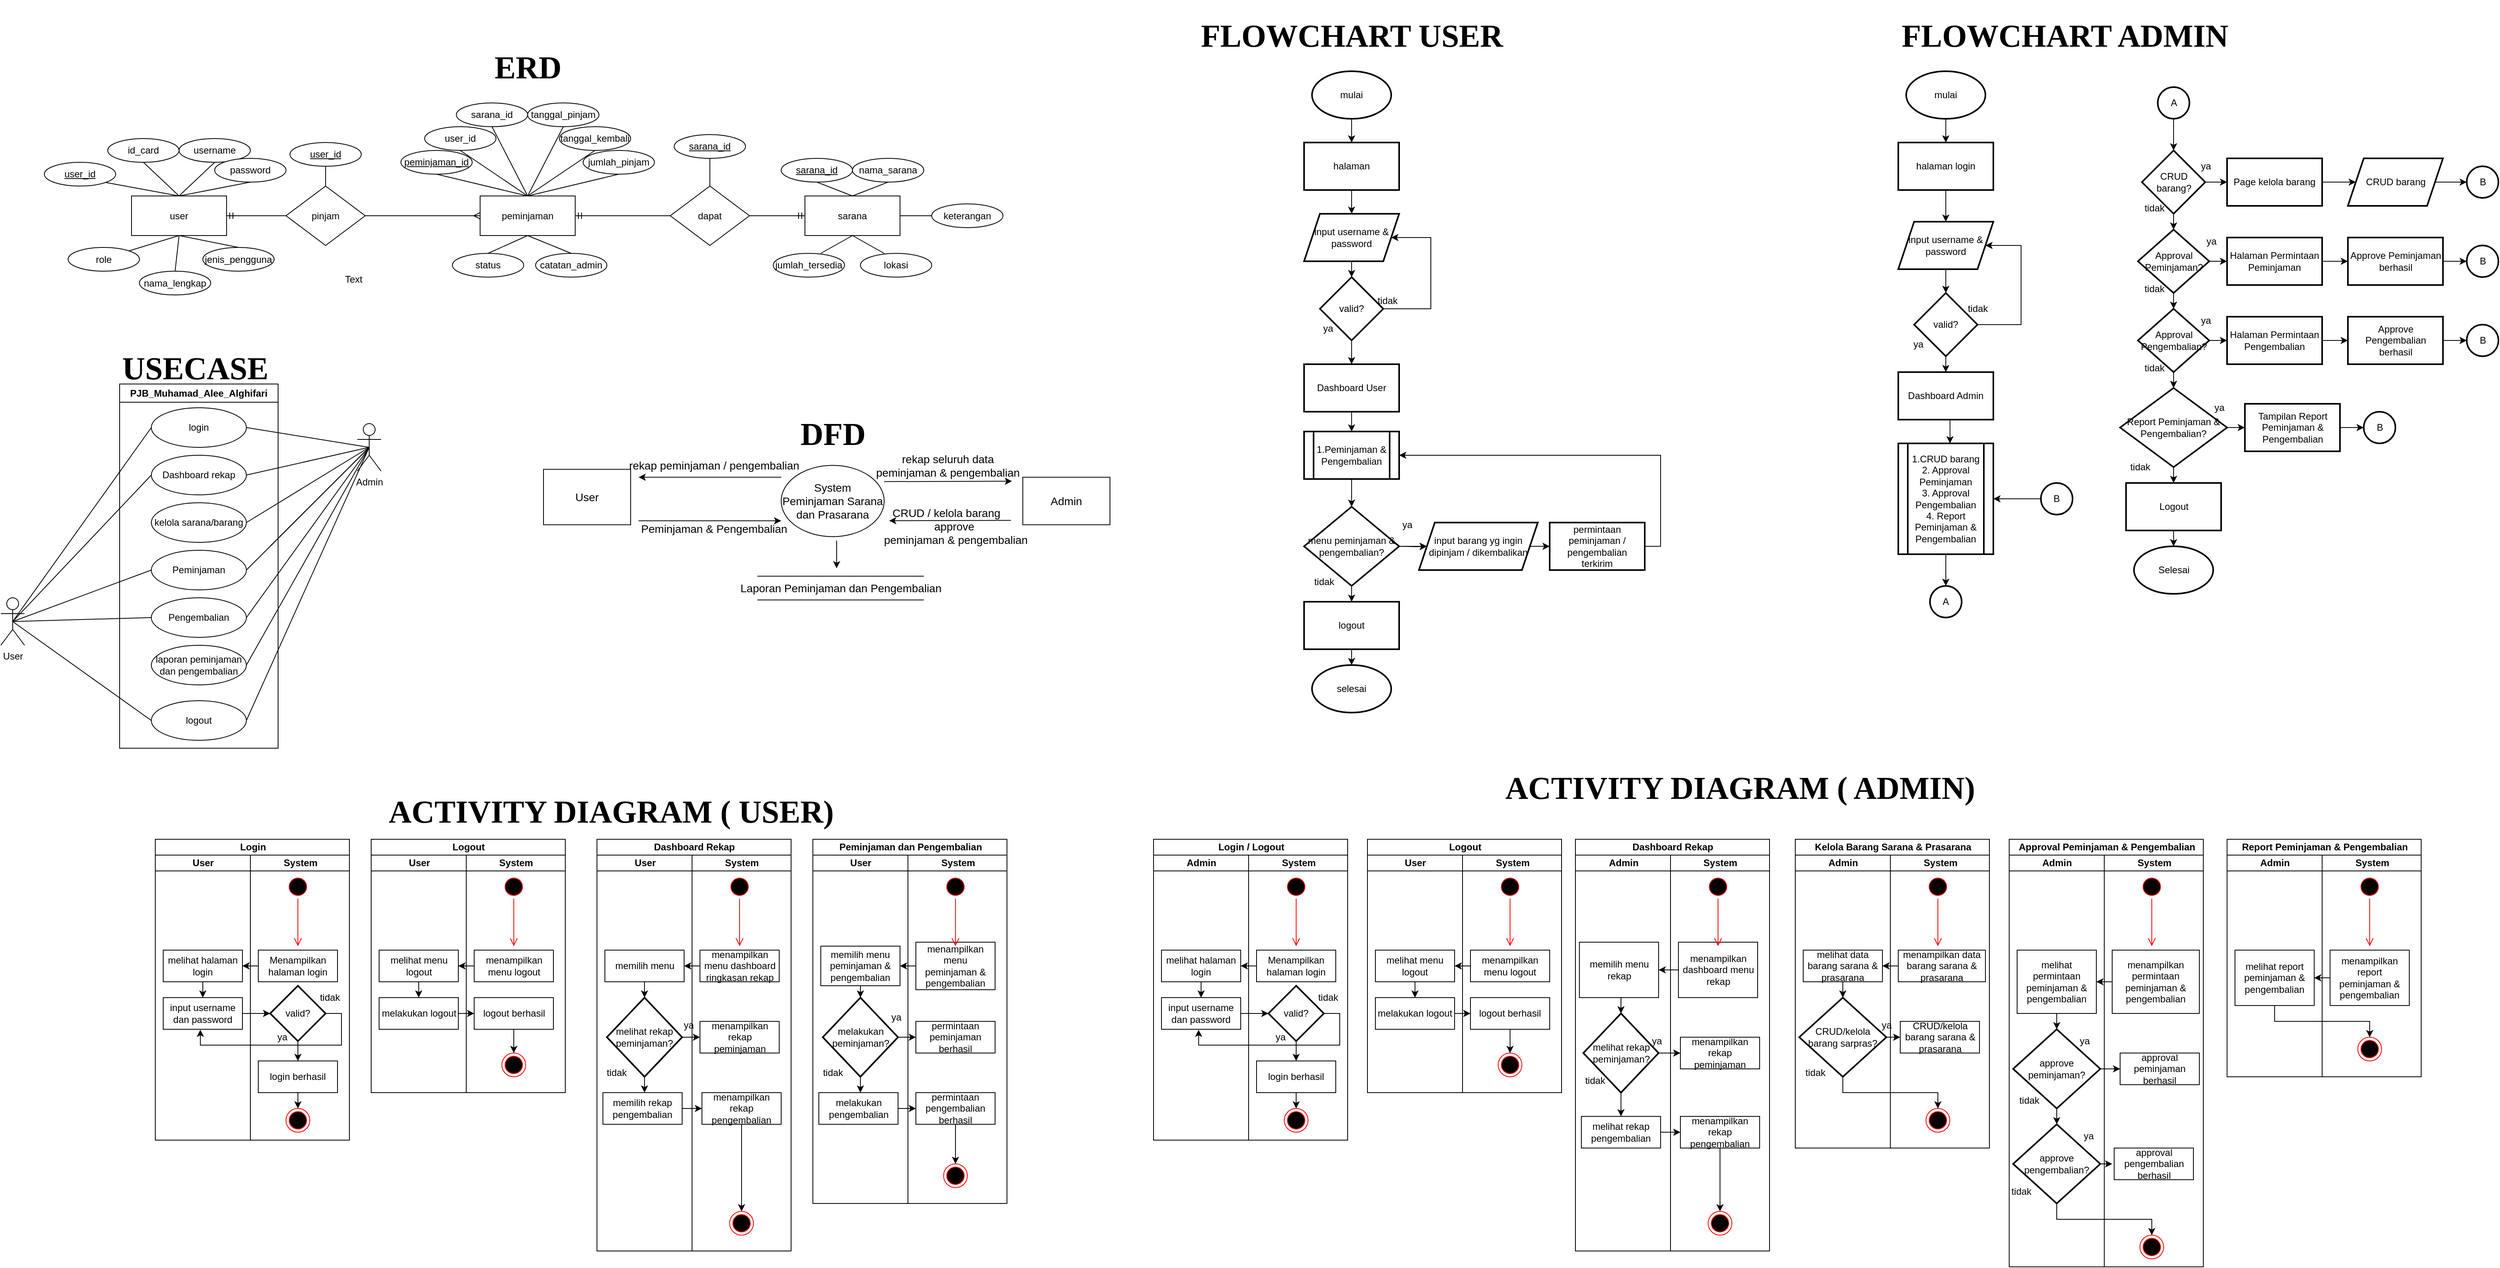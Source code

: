 <mxfile version="27.0.2">
  <diagram name="Page-1" id="PXagYK_S5JkY0C63cjCr">
    <mxGraphModel dx="2276" dy="889" grid="1" gridSize="10" guides="1" tooltips="1" connect="1" arrows="1" fold="1" page="1" pageScale="1" pageWidth="850" pageHeight="1100" math="0" shadow="0">
      <root>
        <mxCell id="0" />
        <mxCell id="1" parent="0" />
        <mxCell id="bK1I2ThMuqI34sz6RyVa-1" value="id_card" style="ellipse;whiteSpace=wrap;html=1;" vertex="1" parent="1">
          <mxGeometry x="-530" y="285" width="90" height="30" as="geometry" />
        </mxCell>
        <mxCell id="bK1I2ThMuqI34sz6RyVa-2" value="username" style="ellipse;whiteSpace=wrap;html=1;" vertex="1" parent="1">
          <mxGeometry x="-440" y="285" width="90" height="30" as="geometry" />
        </mxCell>
        <mxCell id="bK1I2ThMuqI34sz6RyVa-3" value="password" style="ellipse;whiteSpace=wrap;html=1;" vertex="1" parent="1">
          <mxGeometry x="-395" y="310" width="90" height="30" as="geometry" />
        </mxCell>
        <mxCell id="bK1I2ThMuqI34sz6RyVa-4" value="user" style="rounded=0;whiteSpace=wrap;html=1;" vertex="1" parent="1">
          <mxGeometry x="-500" y="357.5" width="120" height="50" as="geometry" />
        </mxCell>
        <mxCell id="bK1I2ThMuqI34sz6RyVa-5" value="" style="endArrow=none;html=1;rounded=0;exitX=0.5;exitY=0;exitDx=0;exitDy=0;" edge="1" parent="1" source="bK1I2ThMuqI34sz6RyVa-4">
          <mxGeometry width="50" height="50" relative="1" as="geometry">
            <mxPoint x="-440" y="350" as="sourcePoint" />
            <mxPoint x="-350" y="340" as="targetPoint" />
            <Array as="points" />
          </mxGeometry>
        </mxCell>
        <mxCell id="bK1I2ThMuqI34sz6RyVa-6" value="" style="endArrow=none;html=1;rounded=0;exitX=0.5;exitY=0;exitDx=0;exitDy=0;entryX=0.5;entryY=1;entryDx=0;entryDy=0;" edge="1" parent="1" source="bK1I2ThMuqI34sz6RyVa-4">
          <mxGeometry width="50" height="50" relative="1" as="geometry">
            <mxPoint x="-597" y="383" as="sourcePoint" />
            <mxPoint x="-535" y="340" as="targetPoint" />
            <Array as="points" />
          </mxGeometry>
        </mxCell>
        <mxCell id="bK1I2ThMuqI34sz6RyVa-7" value="" style="endArrow=none;html=1;rounded=0;exitX=0.5;exitY=0;exitDx=0;exitDy=0;entryX=0.5;entryY=1;entryDx=0;entryDy=0;" edge="1" parent="1" source="bK1I2ThMuqI34sz6RyVa-4" target="bK1I2ThMuqI34sz6RyVa-1">
          <mxGeometry width="50" height="50" relative="1" as="geometry">
            <mxPoint x="-540" y="346.5" as="sourcePoint" />
            <mxPoint x="-493" y="283.5" as="targetPoint" />
            <Array as="points" />
          </mxGeometry>
        </mxCell>
        <mxCell id="bK1I2ThMuqI34sz6RyVa-8" value="" style="endArrow=none;html=1;rounded=0;exitX=0.5;exitY=0;exitDx=0;exitDy=0;entryX=0.5;entryY=1;entryDx=0;entryDy=0;" edge="1" parent="1" source="bK1I2ThMuqI34sz6RyVa-4" target="bK1I2ThMuqI34sz6RyVa-2">
          <mxGeometry width="50" height="50" relative="1" as="geometry">
            <mxPoint x="-440" y="320" as="sourcePoint" />
            <mxPoint x="-440" y="260" as="targetPoint" />
            <Array as="points" />
          </mxGeometry>
        </mxCell>
        <mxCell id="bK1I2ThMuqI34sz6RyVa-9" value="pinjam" style="rhombus;whiteSpace=wrap;html=1;" vertex="1" parent="1">
          <mxGeometry x="-305" y="345" width="100" height="75" as="geometry" />
        </mxCell>
        <mxCell id="bK1I2ThMuqI34sz6RyVa-10" value="" style="endArrow=none;html=1;rounded=0;entryX=0.5;entryY=0;entryDx=0;entryDy=0;exitX=0.5;exitY=1;exitDx=0;exitDy=0;" edge="1" parent="1" source="bK1I2ThMuqI34sz6RyVa-11" target="bK1I2ThMuqI34sz6RyVa-9">
          <mxGeometry width="50" height="50" relative="1" as="geometry">
            <mxPoint x="-240" y="320" as="sourcePoint" />
            <mxPoint x="-259" y="393" as="targetPoint" />
          </mxGeometry>
        </mxCell>
        <mxCell id="bK1I2ThMuqI34sz6RyVa-11" value="&lt;u&gt;user_id&lt;/u&gt;" style="ellipse;whiteSpace=wrap;html=1;" vertex="1" parent="1">
          <mxGeometry x="-300" y="290" width="90" height="30" as="geometry" />
        </mxCell>
        <mxCell id="bK1I2ThMuqI34sz6RyVa-12" value="peminjaman" style="rounded=0;whiteSpace=wrap;html=1;" vertex="1" parent="1">
          <mxGeometry x="-60" y="357.5" width="120" height="50" as="geometry" />
        </mxCell>
        <mxCell id="bK1I2ThMuqI34sz6RyVa-13" value="&lt;u&gt;peminjaman_id&lt;/u&gt;" style="ellipse;whiteSpace=wrap;html=1;" vertex="1" parent="1">
          <mxGeometry x="-160" y="300" width="90" height="30" as="geometry" />
        </mxCell>
        <mxCell id="bK1I2ThMuqI34sz6RyVa-14" value="user_id" style="ellipse;whiteSpace=wrap;html=1;" vertex="1" parent="1">
          <mxGeometry x="-130" y="270" width="90" height="30" as="geometry" />
        </mxCell>
        <mxCell id="bK1I2ThMuqI34sz6RyVa-15" value="sarana_id" style="ellipse;whiteSpace=wrap;html=1;" vertex="1" parent="1">
          <mxGeometry x="-90" y="240" width="90" height="30" as="geometry" />
        </mxCell>
        <mxCell id="bK1I2ThMuqI34sz6RyVa-16" value="tanggal_pinjam" style="ellipse;whiteSpace=wrap;html=1;" vertex="1" parent="1">
          <mxGeometry y="240" width="90" height="30" as="geometry" />
        </mxCell>
        <mxCell id="bK1I2ThMuqI34sz6RyVa-17" value="tanggal_kembali" style="ellipse;whiteSpace=wrap;html=1;" vertex="1" parent="1">
          <mxGeometry x="40" y="270" width="90" height="30" as="geometry" />
        </mxCell>
        <mxCell id="bK1I2ThMuqI34sz6RyVa-18" value="jumlah_pinjam" style="ellipse;whiteSpace=wrap;html=1;" vertex="1" parent="1">
          <mxGeometry x="70" y="300" width="90" height="30" as="geometry" />
        </mxCell>
        <mxCell id="bK1I2ThMuqI34sz6RyVa-19" style="edgeStyle=orthogonalEdgeStyle;rounded=0;orthogonalLoop=1;jettySize=auto;html=1;exitX=0.5;exitY=1;exitDx=0;exitDy=0;" edge="1" parent="1" source="bK1I2ThMuqI34sz6RyVa-17" target="bK1I2ThMuqI34sz6RyVa-17">
          <mxGeometry relative="1" as="geometry" />
        </mxCell>
        <mxCell id="bK1I2ThMuqI34sz6RyVa-20" value="" style="endArrow=none;html=1;rounded=0;exitX=0.5;exitY=1;exitDx=0;exitDy=0;entryX=0.5;entryY=0;entryDx=0;entryDy=0;" edge="1" parent="1" source="bK1I2ThMuqI34sz6RyVa-15" target="bK1I2ThMuqI34sz6RyVa-12">
          <mxGeometry width="50" height="50" relative="1" as="geometry">
            <mxPoint x="-32" y="270" as="sourcePoint" />
            <mxPoint x="79" y="268" as="targetPoint" />
          </mxGeometry>
        </mxCell>
        <mxCell id="bK1I2ThMuqI34sz6RyVa-21" value="" style="endArrow=none;html=1;rounded=0;exitX=0.5;exitY=1;exitDx=0;exitDy=0;entryX=0.5;entryY=0;entryDx=0;entryDy=0;" edge="1" parent="1" source="bK1I2ThMuqI34sz6RyVa-13" target="bK1I2ThMuqI34sz6RyVa-12">
          <mxGeometry width="50" height="50" relative="1" as="geometry">
            <mxPoint x="-150" y="403.5" as="sourcePoint" />
            <mxPoint x="-39" y="401.5" as="targetPoint" />
          </mxGeometry>
        </mxCell>
        <mxCell id="bK1I2ThMuqI34sz6RyVa-22" value="" style="endArrow=none;html=1;rounded=0;exitX=0.5;exitY=1;exitDx=0;exitDy=0;entryX=0.5;entryY=0;entryDx=0;entryDy=0;" edge="1" parent="1" source="bK1I2ThMuqI34sz6RyVa-14" target="bK1I2ThMuqI34sz6RyVa-12">
          <mxGeometry width="50" height="50" relative="1" as="geometry">
            <mxPoint x="-140" y="413.5" as="sourcePoint" />
            <mxPoint x="-29" y="411.5" as="targetPoint" />
          </mxGeometry>
        </mxCell>
        <mxCell id="bK1I2ThMuqI34sz6RyVa-23" value="" style="endArrow=none;html=1;rounded=0;exitX=0.5;exitY=0;exitDx=0;exitDy=0;entryX=0.5;entryY=1;entryDx=0;entryDy=0;" edge="1" parent="1" source="bK1I2ThMuqI34sz6RyVa-12" target="bK1I2ThMuqI34sz6RyVa-16">
          <mxGeometry width="50" height="50" relative="1" as="geometry">
            <mxPoint x="-130" y="423.5" as="sourcePoint" />
            <mxPoint x="-19" y="421.5" as="targetPoint" />
          </mxGeometry>
        </mxCell>
        <mxCell id="bK1I2ThMuqI34sz6RyVa-24" value="" style="endArrow=none;html=1;rounded=0;exitX=0.5;exitY=0;exitDx=0;exitDy=0;entryX=0.5;entryY=1;entryDx=0;entryDy=0;" edge="1" parent="1" source="bK1I2ThMuqI34sz6RyVa-12" target="bK1I2ThMuqI34sz6RyVa-17">
          <mxGeometry width="50" height="50" relative="1" as="geometry">
            <mxPoint x="-120" y="433.5" as="sourcePoint" />
            <mxPoint x="-9" y="431.5" as="targetPoint" />
          </mxGeometry>
        </mxCell>
        <mxCell id="bK1I2ThMuqI34sz6RyVa-25" value="" style="endArrow=none;html=1;rounded=0;exitX=0.5;exitY=0;exitDx=0;exitDy=0;entryX=0.5;entryY=1;entryDx=0;entryDy=0;" edge="1" parent="1" source="bK1I2ThMuqI34sz6RyVa-12" target="bK1I2ThMuqI34sz6RyVa-18">
          <mxGeometry width="50" height="50" relative="1" as="geometry">
            <mxPoint x="-110" y="443.5" as="sourcePoint" />
            <mxPoint x="1" y="441.5" as="targetPoint" />
          </mxGeometry>
        </mxCell>
        <mxCell id="bK1I2ThMuqI34sz6RyVa-26" value="dapat" style="rhombus;whiteSpace=wrap;html=1;" vertex="1" parent="1">
          <mxGeometry x="180" y="345" width="100" height="75" as="geometry" />
        </mxCell>
        <mxCell id="bK1I2ThMuqI34sz6RyVa-27" value="&lt;u&gt;sarana_id&lt;/u&gt;" style="ellipse;whiteSpace=wrap;html=1;" vertex="1" parent="1">
          <mxGeometry x="185" y="280" width="90" height="30" as="geometry" />
        </mxCell>
        <mxCell id="bK1I2ThMuqI34sz6RyVa-28" value="" style="endArrow=none;html=1;rounded=0;exitX=0.5;exitY=0;exitDx=0;exitDy=0;entryX=0.5;entryY=1;entryDx=0;entryDy=0;" edge="1" parent="1" source="bK1I2ThMuqI34sz6RyVa-26" target="bK1I2ThMuqI34sz6RyVa-27">
          <mxGeometry width="50" height="50" relative="1" as="geometry">
            <mxPoint x="10" y="368" as="sourcePoint" />
            <mxPoint x="102" y="336" as="targetPoint" />
          </mxGeometry>
        </mxCell>
        <mxCell id="bK1I2ThMuqI34sz6RyVa-29" value="&lt;div&gt;sarana&lt;/div&gt;" style="rounded=0;whiteSpace=wrap;html=1;" vertex="1" parent="1">
          <mxGeometry x="350" y="357.5" width="120" height="50" as="geometry" />
        </mxCell>
        <mxCell id="bK1I2ThMuqI34sz6RyVa-30" value="nama_sarana" style="ellipse;whiteSpace=wrap;html=1;" vertex="1" parent="1">
          <mxGeometry x="410" y="310" width="90" height="30" as="geometry" />
        </mxCell>
        <mxCell id="bK1I2ThMuqI34sz6RyVa-31" value="&lt;u&gt;sarana_id&lt;/u&gt;" style="ellipse;whiteSpace=wrap;html=1;" vertex="1" parent="1">
          <mxGeometry x="320" y="310" width="90" height="30" as="geometry" />
        </mxCell>
        <mxCell id="bK1I2ThMuqI34sz6RyVa-32" value="" style="endArrow=none;html=1;rounded=0;exitX=0.5;exitY=0;exitDx=0;exitDy=0;entryX=0.5;entryY=1;entryDx=0;entryDy=0;" edge="1" parent="1" source="bK1I2ThMuqI34sz6RyVa-29" target="bK1I2ThMuqI34sz6RyVa-30">
          <mxGeometry width="50" height="50" relative="1" as="geometry">
            <mxPoint x="447" y="330.25" as="sourcePoint" />
            <mxPoint x="507" y="330" as="targetPoint" />
          </mxGeometry>
        </mxCell>
        <mxCell id="bK1I2ThMuqI34sz6RyVa-33" value="" style="endArrow=none;html=1;rounded=0;exitX=0.5;exitY=1;exitDx=0;exitDy=0;entryX=0.5;entryY=0;entryDx=0;entryDy=0;" edge="1" parent="1" source="bK1I2ThMuqI34sz6RyVa-31" target="bK1I2ThMuqI34sz6RyVa-29">
          <mxGeometry width="50" height="50" relative="1" as="geometry">
            <mxPoint x="310" y="403.25" as="sourcePoint" />
            <mxPoint x="370" y="403" as="targetPoint" />
          </mxGeometry>
        </mxCell>
        <mxCell id="bK1I2ThMuqI34sz6RyVa-37" value="" style="endArrow=none;html=1;rounded=0;entryX=0.5;entryY=1;entryDx=0;entryDy=0;" edge="1" parent="1" target="bK1I2ThMuqI34sz6RyVa-29">
          <mxGeometry width="50" height="50" relative="1" as="geometry">
            <mxPoint x="450" y="430" as="sourcePoint" />
            <mxPoint x="410" y="420" as="targetPoint" />
          </mxGeometry>
        </mxCell>
        <mxCell id="bK1I2ThMuqI34sz6RyVa-38" value="" style="endArrow=none;html=1;rounded=0;entryX=0.5;entryY=1;entryDx=0;entryDy=0;" edge="1" parent="1" target="bK1I2ThMuqI34sz6RyVa-29">
          <mxGeometry width="50" height="50" relative="1" as="geometry">
            <mxPoint x="370" y="430" as="sourcePoint" />
            <mxPoint x="-190" y="375" as="targetPoint" />
          </mxGeometry>
        </mxCell>
        <mxCell id="bK1I2ThMuqI34sz6RyVa-39" value="&lt;div&gt;lokasi&lt;/div&gt;" style="ellipse;whiteSpace=wrap;html=1;" vertex="1" parent="1">
          <mxGeometry x="420" y="430" width="90" height="30" as="geometry" />
        </mxCell>
        <mxCell id="bK1I2ThMuqI34sz6RyVa-40" value="jumlah_tersedia" style="ellipse;whiteSpace=wrap;html=1;" vertex="1" parent="1">
          <mxGeometry x="310" y="430" width="90" height="30" as="geometry" />
        </mxCell>
        <mxCell id="bK1I2ThMuqI34sz6RyVa-84" value="&lt;u&gt;user_id&lt;/u&gt;" style="ellipse;whiteSpace=wrap;html=1;" vertex="1" parent="1">
          <mxGeometry x="-610" y="315" width="90" height="30" as="geometry" />
        </mxCell>
        <mxCell id="bK1I2ThMuqI34sz6RyVa-85" value="&lt;div&gt;keterangan&lt;/div&gt;" style="ellipse;whiteSpace=wrap;html=1;" vertex="1" parent="1">
          <mxGeometry x="510" y="367.5" width="90" height="30" as="geometry" />
        </mxCell>
        <mxCell id="bK1I2ThMuqI34sz6RyVa-87" value="" style="endArrow=none;html=1;rounded=0;exitX=1;exitY=0.5;exitDx=0;exitDy=0;entryX=0;entryY=0.5;entryDx=0;entryDy=0;" edge="1" parent="1" source="bK1I2ThMuqI34sz6RyVa-29" target="bK1I2ThMuqI34sz6RyVa-85">
          <mxGeometry width="50" height="50" relative="1" as="geometry">
            <mxPoint x="420" y="368" as="sourcePoint" />
            <mxPoint x="465" y="350" as="targetPoint" />
          </mxGeometry>
        </mxCell>
        <mxCell id="bK1I2ThMuqI34sz6RyVa-130" value="PJB_Muhamad_Alee_Alghifari" style="swimlane;whiteSpace=wrap;html=1;" vertex="1" parent="1">
          <mxGeometry x="-515" y="595" width="200" height="460" as="geometry" />
        </mxCell>
        <mxCell id="bK1I2ThMuqI34sz6RyVa-131" value="login" style="ellipse;whiteSpace=wrap;html=1;" vertex="1" parent="bK1I2ThMuqI34sz6RyVa-130">
          <mxGeometry x="40" y="30" width="120" height="50" as="geometry" />
        </mxCell>
        <mxCell id="bK1I2ThMuqI34sz6RyVa-132" value="Peminjaman" style="ellipse;whiteSpace=wrap;html=1;" vertex="1" parent="bK1I2ThMuqI34sz6RyVa-130">
          <mxGeometry x="40" y="210" width="120" height="50" as="geometry" />
        </mxCell>
        <mxCell id="bK1I2ThMuqI34sz6RyVa-133" value="Dashboard rekap" style="ellipse;whiteSpace=wrap;html=1;" vertex="1" parent="bK1I2ThMuqI34sz6RyVa-130">
          <mxGeometry x="40" y="90" width="120" height="50" as="geometry" />
        </mxCell>
        <mxCell id="bK1I2ThMuqI34sz6RyVa-134" value="kelola sarana/barang" style="ellipse;whiteSpace=wrap;html=1;" vertex="1" parent="bK1I2ThMuqI34sz6RyVa-130">
          <mxGeometry x="40" y="150" width="120" height="50" as="geometry" />
        </mxCell>
        <mxCell id="bK1I2ThMuqI34sz6RyVa-135" value="Pengembalian" style="ellipse;whiteSpace=wrap;html=1;" vertex="1" parent="bK1I2ThMuqI34sz6RyVa-130">
          <mxGeometry x="40" y="270" width="120" height="50" as="geometry" />
        </mxCell>
        <mxCell id="bK1I2ThMuqI34sz6RyVa-136" value="laporan peminjaman dan pengembalian" style="ellipse;whiteSpace=wrap;html=1;" vertex="1" parent="bK1I2ThMuqI34sz6RyVa-130">
          <mxGeometry x="40" y="330" width="120" height="50" as="geometry" />
        </mxCell>
        <mxCell id="bK1I2ThMuqI34sz6RyVa-137" style="edgeStyle=orthogonalEdgeStyle;rounded=0;orthogonalLoop=1;jettySize=auto;html=1;exitX=0.5;exitY=1;exitDx=0;exitDy=0;" edge="1" parent="bK1I2ThMuqI34sz6RyVa-130" source="bK1I2ThMuqI34sz6RyVa-133" target="bK1I2ThMuqI34sz6RyVa-133">
          <mxGeometry relative="1" as="geometry" />
        </mxCell>
        <mxCell id="bK1I2ThMuqI34sz6RyVa-138" value="logout" style="ellipse;whiteSpace=wrap;html=1;" vertex="1" parent="bK1I2ThMuqI34sz6RyVa-130">
          <mxGeometry x="40" y="400" width="120" height="50" as="geometry" />
        </mxCell>
        <mxCell id="bK1I2ThMuqI34sz6RyVa-140" value="Admin" style="shape=umlActor;verticalLabelPosition=bottom;verticalAlign=top;html=1;outlineConnect=0;" vertex="1" parent="1">
          <mxGeometry x="-215" y="645" width="30" height="60" as="geometry" />
        </mxCell>
        <mxCell id="bK1I2ThMuqI34sz6RyVa-143" value="User" style="shape=umlActor;verticalLabelPosition=bottom;verticalAlign=top;html=1;outlineConnect=0;" vertex="1" parent="1">
          <mxGeometry x="-665" y="865" width="30" height="60" as="geometry" />
        </mxCell>
        <mxCell id="bK1I2ThMuqI34sz6RyVa-164" value="System Peminjaman Sarana dan Prasarana" style="ellipse;whiteSpace=wrap;html=1;fontSize=14;" vertex="1" parent="1">
          <mxGeometry x="320" y="697.78" width="130" height="90" as="geometry" />
        </mxCell>
        <mxCell id="bK1I2ThMuqI34sz6RyVa-165" value="User" style="rounded=0;whiteSpace=wrap;html=1;fontSize=14;" vertex="1" parent="1">
          <mxGeometry x="20" y="702.78" width="110" height="70" as="geometry" />
        </mxCell>
        <mxCell id="bK1I2ThMuqI34sz6RyVa-166" value="Admin" style="rounded=0;whiteSpace=wrap;html=1;fontSize=14;" vertex="1" parent="1">
          <mxGeometry x="625" y="712.78" width="110" height="60" as="geometry" />
        </mxCell>
        <mxCell id="bK1I2ThMuqI34sz6RyVa-167" value="" style="endArrow=classic;html=1;rounded=0;exitX=0;exitY=0.5;exitDx=0;exitDy=0;entryX=1;entryY=0.5;entryDx=0;entryDy=0;fontSize=14;" edge="1" parent="1">
          <mxGeometry width="50" height="50" relative="1" as="geometry">
            <mxPoint x="320.0" y="712.78" as="sourcePoint" />
            <mxPoint x="140" y="712.78" as="targetPoint" />
            <Array as="points" />
          </mxGeometry>
        </mxCell>
        <mxCell id="bK1I2ThMuqI34sz6RyVa-168" value="" style="endArrow=classic;html=1;rounded=0;exitX=1;exitY=0.5;exitDx=0;exitDy=0;fontSize=14;" edge="1" parent="1">
          <mxGeometry width="50" height="50" relative="1" as="geometry">
            <mxPoint x="140" y="767.78" as="sourcePoint" />
            <mxPoint x="320.0" y="767.78" as="targetPoint" />
            <Array as="points" />
          </mxGeometry>
        </mxCell>
        <mxCell id="bK1I2ThMuqI34sz6RyVa-170" value="Peminjaman &amp;amp; Pengembalian" style="text;html=1;align=center;verticalAlign=middle;resizable=0;points=[];autosize=1;strokeColor=none;fillColor=none;fontSize=14;" vertex="1" parent="1">
          <mxGeometry x="130" y="762.78" width="210" height="30" as="geometry" />
        </mxCell>
        <mxCell id="bK1I2ThMuqI34sz6RyVa-171" value="" style="endArrow=classic;html=1;rounded=0;entryX=0.971;entryY=0.705;entryDx=0;entryDy=0;entryPerimeter=0;fontSize=14;" edge="1" parent="1">
          <mxGeometry width="50" height="50" relative="1" as="geometry">
            <mxPoint x="610" y="767.19" as="sourcePoint" />
            <mxPoint x="456.23" y="767.64" as="targetPoint" />
            <Array as="points" />
          </mxGeometry>
        </mxCell>
        <mxCell id="bK1I2ThMuqI34sz6RyVa-172" value="approve&amp;nbsp;&lt;div&gt;peminjaman &amp;amp; pengembalian&lt;/div&gt;" style="text;html=1;align=center;verticalAlign=middle;resizable=0;points=[];autosize=1;strokeColor=none;fillColor=none;fontSize=14;" vertex="1" parent="1">
          <mxGeometry x="440" y="757.78" width="200" height="50" as="geometry" />
        </mxCell>
        <mxCell id="bK1I2ThMuqI34sz6RyVa-173" value="rekap seluruh data&lt;div&gt;peminjaman &amp;amp; pengembalian&lt;/div&gt;" style="text;html=1;align=center;verticalAlign=middle;resizable=0;points=[];autosize=1;strokeColor=none;fillColor=none;fontSize=14;" vertex="1" parent="1">
          <mxGeometry x="430" y="672.78" width="200" height="50" as="geometry" />
        </mxCell>
        <mxCell id="bK1I2ThMuqI34sz6RyVa-174" value="CRUD / kelola barang&amp;nbsp;" style="text;html=1;align=center;verticalAlign=middle;resizable=0;points=[];autosize=1;strokeColor=none;fillColor=none;fontSize=14;" vertex="1" parent="1">
          <mxGeometry x="450" y="742.78" width="160" height="30" as="geometry" />
        </mxCell>
        <mxCell id="bK1I2ThMuqI34sz6RyVa-175" value="Laporan Peminjaman dan Pengembalian" style="text;html=1;align=center;verticalAlign=middle;resizable=0;points=[];autosize=1;strokeColor=none;fillColor=none;fontSize=14;" vertex="1" parent="1">
          <mxGeometry x="255" y="837.78" width="280" height="30" as="geometry" />
        </mxCell>
        <mxCell id="bK1I2ThMuqI34sz6RyVa-176" value="" style="endArrow=none;html=1;rounded=0;fontSize=14;" edge="1" parent="1">
          <mxGeometry width="50" height="50" relative="1" as="geometry">
            <mxPoint x="290" y="837.78" as="sourcePoint" />
            <mxPoint x="500" y="837.78" as="targetPoint" />
          </mxGeometry>
        </mxCell>
        <mxCell id="bK1I2ThMuqI34sz6RyVa-177" value="" style="endArrow=none;html=1;rounded=0;fontSize=14;" edge="1" parent="1">
          <mxGeometry width="50" height="50" relative="1" as="geometry">
            <mxPoint x="290" y="867.78" as="sourcePoint" />
            <mxPoint x="500" y="867.78" as="targetPoint" />
          </mxGeometry>
        </mxCell>
        <mxCell id="bK1I2ThMuqI34sz6RyVa-178" value="" style="endArrow=classic;html=1;rounded=0;exitX=0.913;exitY=0.261;exitDx=0;exitDy=0;exitPerimeter=0;fontSize=14;" edge="1" parent="1">
          <mxGeometry width="50" height="50" relative="1" as="geometry">
            <mxPoint x="450.0" y="718.27" as="sourcePoint" />
            <mxPoint x="611.31" y="717.78" as="targetPoint" />
          </mxGeometry>
        </mxCell>
        <mxCell id="bK1I2ThMuqI34sz6RyVa-179" value="" style="endArrow=classic;html=1;rounded=0;fontSize=14;" edge="1" parent="1">
          <mxGeometry width="50" height="50" relative="1" as="geometry">
            <mxPoint x="390" y="792.78" as="sourcePoint" />
            <mxPoint x="390" y="827.78" as="targetPoint" />
          </mxGeometry>
        </mxCell>
        <mxCell id="bK1I2ThMuqI34sz6RyVa-180" value="rekap peminjaman / pengembalian" style="text;html=1;align=center;verticalAlign=middle;resizable=0;points=[];autosize=1;strokeColor=none;fillColor=none;fontSize=14;" vertex="1" parent="1">
          <mxGeometry x="115" y="682.78" width="240" height="30" as="geometry" />
        </mxCell>
        <mxCell id="bK1I2ThMuqI34sz6RyVa-181" value="role" style="ellipse;whiteSpace=wrap;html=1;" vertex="1" parent="1">
          <mxGeometry x="-580" y="422.5" width="90" height="30" as="geometry" />
        </mxCell>
        <mxCell id="bK1I2ThMuqI34sz6RyVa-182" value="nama_lengkap" style="ellipse;whiteSpace=wrap;html=1;" vertex="1" parent="1">
          <mxGeometry x="-490" y="452.5" width="90" height="30" as="geometry" />
        </mxCell>
        <mxCell id="bK1I2ThMuqI34sz6RyVa-183" value="jenis_pengguna" style="ellipse;whiteSpace=wrap;html=1;" vertex="1" parent="1">
          <mxGeometry x="-410" y="422.5" width="90" height="30" as="geometry" />
        </mxCell>
        <mxCell id="bK1I2ThMuqI34sz6RyVa-184" value="" style="endArrow=none;html=1;rounded=0;exitX=0.5;exitY=1;exitDx=0;exitDy=0;entryX=1;entryY=0;entryDx=0;entryDy=0;" edge="1" parent="1" source="bK1I2ThMuqI34sz6RyVa-4" target="bK1I2ThMuqI34sz6RyVa-181">
          <mxGeometry width="50" height="50" relative="1" as="geometry">
            <mxPoint x="-430" y="370" as="sourcePoint" />
            <mxPoint x="-525" y="350" as="targetPoint" />
            <Array as="points" />
          </mxGeometry>
        </mxCell>
        <mxCell id="bK1I2ThMuqI34sz6RyVa-186" value="" style="endArrow=none;html=1;rounded=0;exitX=0.5;exitY=1;exitDx=0;exitDy=0;entryX=0.5;entryY=0;entryDx=0;entryDy=0;" edge="1" parent="1" source="bK1I2ThMuqI34sz6RyVa-4" target="bK1I2ThMuqI34sz6RyVa-182">
          <mxGeometry width="50" height="50" relative="1" as="geometry">
            <mxPoint x="-430" y="420" as="sourcePoint" />
            <mxPoint x="-523" y="437" as="targetPoint" />
            <Array as="points" />
          </mxGeometry>
        </mxCell>
        <mxCell id="bK1I2ThMuqI34sz6RyVa-187" value="" style="endArrow=none;html=1;rounded=0;entryX=0.5;entryY=0;entryDx=0;entryDy=0;exitX=0.5;exitY=1;exitDx=0;exitDy=0;" edge="1" parent="1" source="bK1I2ThMuqI34sz6RyVa-4" target="bK1I2ThMuqI34sz6RyVa-183">
          <mxGeometry width="50" height="50" relative="1" as="geometry">
            <mxPoint x="-440" y="420" as="sourcePoint" />
            <mxPoint x="-475" y="463" as="targetPoint" />
            <Array as="points" />
          </mxGeometry>
        </mxCell>
        <mxCell id="bK1I2ThMuqI34sz6RyVa-188" value="status" style="ellipse;whiteSpace=wrap;html=1;" vertex="1" parent="1">
          <mxGeometry x="-95" y="430" width="90" height="30" as="geometry" />
        </mxCell>
        <mxCell id="bK1I2ThMuqI34sz6RyVa-189" value="catatan_admin" style="ellipse;whiteSpace=wrap;html=1;" vertex="1" parent="1">
          <mxGeometry x="10" y="430" width="90" height="30" as="geometry" />
        </mxCell>
        <mxCell id="bK1I2ThMuqI34sz6RyVa-190" value="" style="endArrow=none;html=1;rounded=0;entryX=0.5;entryY=1;entryDx=0;entryDy=0;exitX=0.5;exitY=0;exitDx=0;exitDy=0;" edge="1" parent="1" source="bK1I2ThMuqI34sz6RyVa-188" target="bK1I2ThMuqI34sz6RyVa-12">
          <mxGeometry width="50" height="50" relative="1" as="geometry">
            <mxPoint x="-60" y="440" as="sourcePoint" />
            <mxPoint x="10" y="368" as="targetPoint" />
          </mxGeometry>
        </mxCell>
        <mxCell id="bK1I2ThMuqI34sz6RyVa-191" value="" style="endArrow=none;html=1;rounded=0;entryX=0.5;entryY=1;entryDx=0;entryDy=0;exitX=0.5;exitY=0;exitDx=0;exitDy=0;" edge="1" parent="1" source="bK1I2ThMuqI34sz6RyVa-189" target="bK1I2ThMuqI34sz6RyVa-12">
          <mxGeometry width="50" height="50" relative="1" as="geometry">
            <mxPoint x="-50" y="450" as="sourcePoint" />
            <mxPoint x="10" y="418" as="targetPoint" />
          </mxGeometry>
        </mxCell>
        <mxCell id="bK1I2ThMuqI34sz6RyVa-196" value="" style="edgeStyle=entityRelationEdgeStyle;fontSize=12;html=1;endArrow=ERmandOne;rounded=0;exitX=0;exitY=0.5;exitDx=0;exitDy=0;entryX=1;entryY=0.5;entryDx=0;entryDy=0;" edge="1" parent="1" source="bK1I2ThMuqI34sz6RyVa-26" target="bK1I2ThMuqI34sz6RyVa-12">
          <mxGeometry width="100" height="100" relative="1" as="geometry">
            <mxPoint x="120" y="430" as="sourcePoint" />
            <mxPoint x="180" y="430" as="targetPoint" />
          </mxGeometry>
        </mxCell>
        <mxCell id="bK1I2ThMuqI34sz6RyVa-202" value="&lt;h1&gt;&lt;font style=&quot;font-size: 40px;&quot; face=&quot;Garamond&quot;&gt;ERD&lt;/font&gt;&lt;/h1&gt;" style="text;html=1;align=center;verticalAlign=middle;resizable=0;points=[];autosize=1;strokeColor=none;fillColor=none;" vertex="1" parent="1">
          <mxGeometry x="-55" y="150" width="110" height="90" as="geometry" />
        </mxCell>
        <mxCell id="bK1I2ThMuqI34sz6RyVa-203" value="&lt;h1&gt;&lt;font style=&quot;font-size: 40px;&quot; face=&quot;Garamond&quot;&gt;USECASE&lt;/font&gt;&lt;/h1&gt;" style="text;html=1;align=center;verticalAlign=middle;resizable=0;points=[];autosize=1;strokeColor=none;fillColor=none;" vertex="1" parent="1">
          <mxGeometry x="-520" y="530" width="200" height="90" as="geometry" />
        </mxCell>
        <mxCell id="bK1I2ThMuqI34sz6RyVa-204" value="&lt;h1&gt;&lt;font style=&quot;font-size: 40px;&quot; face=&quot;Garamond&quot;&gt;DFD&lt;/font&gt;&lt;/h1&gt;" style="text;html=1;align=center;verticalAlign=middle;resizable=0;points=[];autosize=1;strokeColor=none;fillColor=none;" vertex="1" parent="1">
          <mxGeometry x="330" y="612.78" width="110" height="90" as="geometry" />
        </mxCell>
        <mxCell id="bK1I2ThMuqI34sz6RyVa-288" value="" style="endArrow=none;html=1;rounded=0;entryX=0.5;entryY=0.5;entryDx=0;entryDy=0;entryPerimeter=0;exitX=1;exitY=0.5;exitDx=0;exitDy=0;" edge="1" parent="1" source="bK1I2ThMuqI34sz6RyVa-131" target="bK1I2ThMuqI34sz6RyVa-140">
          <mxGeometry width="50" height="50" relative="1" as="geometry">
            <mxPoint x="-325" y="815" as="sourcePoint" />
            <mxPoint x="-245" y="735" as="targetPoint" />
          </mxGeometry>
        </mxCell>
        <mxCell id="bK1I2ThMuqI34sz6RyVa-289" value="" style="endArrow=none;html=1;rounded=0;entryX=0.5;entryY=0.5;entryDx=0;entryDy=0;entryPerimeter=0;exitX=1;exitY=0.5;exitDx=0;exitDy=0;" edge="1" parent="1" source="bK1I2ThMuqI34sz6RyVa-134" target="bK1I2ThMuqI34sz6RyVa-140">
          <mxGeometry width="50" height="50" relative="1" as="geometry">
            <mxPoint x="-345" y="660" as="sourcePoint" />
            <mxPoint x="-190" y="685" as="targetPoint" />
          </mxGeometry>
        </mxCell>
        <mxCell id="bK1I2ThMuqI34sz6RyVa-290" value="" style="endArrow=none;html=1;rounded=0;entryX=0.5;entryY=0.5;entryDx=0;entryDy=0;entryPerimeter=0;exitX=1;exitY=0.5;exitDx=0;exitDy=0;" edge="1" parent="1" source="bK1I2ThMuqI34sz6RyVa-133" target="bK1I2ThMuqI34sz6RyVa-140">
          <mxGeometry width="50" height="50" relative="1" as="geometry">
            <mxPoint x="-335" y="670" as="sourcePoint" />
            <mxPoint x="-180" y="695" as="targetPoint" />
          </mxGeometry>
        </mxCell>
        <mxCell id="bK1I2ThMuqI34sz6RyVa-291" value="" style="endArrow=none;html=1;rounded=0;entryX=0.5;entryY=0.5;entryDx=0;entryDy=0;entryPerimeter=0;exitX=1;exitY=0.5;exitDx=0;exitDy=0;" edge="1" parent="1" source="bK1I2ThMuqI34sz6RyVa-132" target="bK1I2ThMuqI34sz6RyVa-140">
          <mxGeometry width="50" height="50" relative="1" as="geometry">
            <mxPoint x="-345" y="780" as="sourcePoint" />
            <mxPoint x="-190" y="685" as="targetPoint" />
          </mxGeometry>
        </mxCell>
        <mxCell id="bK1I2ThMuqI34sz6RyVa-292" value="" style="endArrow=none;html=1;rounded=0;entryX=0.5;entryY=0.5;entryDx=0;entryDy=0;entryPerimeter=0;exitX=1;exitY=0.5;exitDx=0;exitDy=0;" edge="1" parent="1" source="bK1I2ThMuqI34sz6RyVa-135" target="bK1I2ThMuqI34sz6RyVa-140">
          <mxGeometry width="50" height="50" relative="1" as="geometry">
            <mxPoint x="-335" y="790" as="sourcePoint" />
            <mxPoint x="-180" y="695" as="targetPoint" />
          </mxGeometry>
        </mxCell>
        <mxCell id="bK1I2ThMuqI34sz6RyVa-293" value="" style="endArrow=none;html=1;rounded=0;entryX=0.5;entryY=0.5;entryDx=0;entryDy=0;entryPerimeter=0;exitX=1;exitY=0.5;exitDx=0;exitDy=0;" edge="1" parent="1" target="bK1I2ThMuqI34sz6RyVa-140">
          <mxGeometry width="50" height="50" relative="1" as="geometry">
            <mxPoint x="-325" y="800" as="sourcePoint" />
            <mxPoint x="-170" y="705" as="targetPoint" />
          </mxGeometry>
        </mxCell>
        <mxCell id="bK1I2ThMuqI34sz6RyVa-294" value="" style="endArrow=none;html=1;rounded=0;entryX=0.5;entryY=0.5;entryDx=0;entryDy=0;entryPerimeter=0;exitX=1;exitY=0.5;exitDx=0;exitDy=0;" edge="1" parent="1" source="bK1I2ThMuqI34sz6RyVa-136" target="bK1I2ThMuqI34sz6RyVa-140">
          <mxGeometry width="50" height="50" relative="1" as="geometry">
            <mxPoint x="-315" y="810" as="sourcePoint" />
            <mxPoint x="-160" y="715" as="targetPoint" />
          </mxGeometry>
        </mxCell>
        <mxCell id="bK1I2ThMuqI34sz6RyVa-295" value="" style="endArrow=none;html=1;rounded=0;exitX=1;exitY=0.5;exitDx=0;exitDy=0;entryX=0.5;entryY=0.5;entryDx=0;entryDy=0;entryPerimeter=0;" edge="1" parent="1" source="bK1I2ThMuqI34sz6RyVa-138" target="bK1I2ThMuqI34sz6RyVa-140">
          <mxGeometry width="50" height="50" relative="1" as="geometry">
            <mxPoint x="-345" y="960" as="sourcePoint" />
            <mxPoint x="-195" y="675" as="targetPoint" />
          </mxGeometry>
        </mxCell>
        <mxCell id="bK1I2ThMuqI34sz6RyVa-296" value="" style="endArrow=none;html=1;rounded=0;entryX=0;entryY=0.5;entryDx=0;entryDy=0;exitX=0.5;exitY=0.5;exitDx=0;exitDy=0;exitPerimeter=0;" edge="1" parent="1" source="bK1I2ThMuqI34sz6RyVa-143" target="bK1I2ThMuqI34sz6RyVa-131">
          <mxGeometry width="50" height="50" relative="1" as="geometry">
            <mxPoint x="-345" y="960" as="sourcePoint" />
            <mxPoint x="-190" y="685" as="targetPoint" />
          </mxGeometry>
        </mxCell>
        <mxCell id="bK1I2ThMuqI34sz6RyVa-297" value="" style="endArrow=none;html=1;rounded=0;entryX=0;entryY=0.5;entryDx=0;entryDy=0;exitX=0.5;exitY=0.5;exitDx=0;exitDy=0;exitPerimeter=0;" edge="1" parent="1" source="bK1I2ThMuqI34sz6RyVa-143" target="bK1I2ThMuqI34sz6RyVa-133">
          <mxGeometry width="50" height="50" relative="1" as="geometry">
            <mxPoint x="-335" y="970" as="sourcePoint" />
            <mxPoint x="-180" y="695" as="targetPoint" />
          </mxGeometry>
        </mxCell>
        <mxCell id="bK1I2ThMuqI34sz6RyVa-298" value="" style="endArrow=none;html=1;rounded=0;entryX=0;entryY=0.5;entryDx=0;entryDy=0;exitX=0.5;exitY=0.5;exitDx=0;exitDy=0;exitPerimeter=0;" edge="1" parent="1" source="bK1I2ThMuqI34sz6RyVa-143" target="bK1I2ThMuqI34sz6RyVa-132">
          <mxGeometry width="50" height="50" relative="1" as="geometry">
            <mxPoint x="-325" y="980" as="sourcePoint" />
            <mxPoint x="-170" y="705" as="targetPoint" />
          </mxGeometry>
        </mxCell>
        <mxCell id="bK1I2ThMuqI34sz6RyVa-299" value="" style="endArrow=none;html=1;rounded=0;entryX=0;entryY=0.5;entryDx=0;entryDy=0;exitX=0.5;exitY=0.5;exitDx=0;exitDy=0;exitPerimeter=0;" edge="1" parent="1" source="bK1I2ThMuqI34sz6RyVa-143" target="bK1I2ThMuqI34sz6RyVa-135">
          <mxGeometry width="50" height="50" relative="1" as="geometry">
            <mxPoint x="-315" y="990" as="sourcePoint" />
            <mxPoint x="-160" y="715" as="targetPoint" />
          </mxGeometry>
        </mxCell>
        <mxCell id="bK1I2ThMuqI34sz6RyVa-300" value="" style="endArrow=none;html=1;rounded=0;entryX=0;entryY=0.5;entryDx=0;entryDy=0;exitX=0.5;exitY=0.5;exitDx=0;exitDy=0;exitPerimeter=0;" edge="1" parent="1" source="bK1I2ThMuqI34sz6RyVa-143" target="bK1I2ThMuqI34sz6RyVa-138">
          <mxGeometry width="50" height="50" relative="1" as="geometry">
            <mxPoint x="-640" y="905" as="sourcePoint" />
            <mxPoint x="-465" y="900" as="targetPoint" />
          </mxGeometry>
        </mxCell>
        <mxCell id="bK1I2ThMuqI34sz6RyVa-303" value="Login" style="swimlane;childLayout=stackLayout;resizeParent=1;resizeParentMax=0;startSize=20;html=1;" vertex="1" parent="1">
          <mxGeometry x="-470.0" y="1170" width="245" height="380" as="geometry" />
        </mxCell>
        <mxCell id="bK1I2ThMuqI34sz6RyVa-304" value="User" style="swimlane;startSize=20;html=1;" vertex="1" parent="bK1I2ThMuqI34sz6RyVa-303">
          <mxGeometry y="20" width="120" height="360" as="geometry" />
        </mxCell>
        <mxCell id="bK1I2ThMuqI34sz6RyVa-321" style="edgeStyle=orthogonalEdgeStyle;rounded=0;orthogonalLoop=1;jettySize=auto;html=1;exitX=0.5;exitY=1;exitDx=0;exitDy=0;entryX=0.5;entryY=0;entryDx=0;entryDy=0;" edge="1" parent="bK1I2ThMuqI34sz6RyVa-304" source="bK1I2ThMuqI34sz6RyVa-318" target="bK1I2ThMuqI34sz6RyVa-320">
          <mxGeometry relative="1" as="geometry" />
        </mxCell>
        <mxCell id="bK1I2ThMuqI34sz6RyVa-318" value="melihat halaman login" style="whiteSpace=wrap;html=1;align=center;" vertex="1" parent="bK1I2ThMuqI34sz6RyVa-304">
          <mxGeometry x="10.0" y="120" width="100" height="40" as="geometry" />
        </mxCell>
        <mxCell id="bK1I2ThMuqI34sz6RyVa-320" value="input username dan password" style="whiteSpace=wrap;html=1;align=center;" vertex="1" parent="bK1I2ThMuqI34sz6RyVa-304">
          <mxGeometry x="10.0" y="180" width="100" height="40" as="geometry" />
        </mxCell>
        <mxCell id="bK1I2ThMuqI34sz6RyVa-305" value="System" style="swimlane;startSize=20;html=1;" vertex="1" parent="bK1I2ThMuqI34sz6RyVa-303">
          <mxGeometry x="120" y="20" width="125" height="360" as="geometry" />
        </mxCell>
        <mxCell id="bK1I2ThMuqI34sz6RyVa-308" value="Menampilkan halaman login" style="whiteSpace=wrap;html=1;align=center;" vertex="1" parent="bK1I2ThMuqI34sz6RyVa-305">
          <mxGeometry x="10.0" y="120" width="100" height="40" as="geometry" />
        </mxCell>
        <mxCell id="bK1I2ThMuqI34sz6RyVa-316" value="" style="ellipse;html=1;shape=startState;fillColor=#000000;strokeColor=#ff0000;" vertex="1" parent="bK1I2ThMuqI34sz6RyVa-305">
          <mxGeometry x="45.0" y="25" width="30" height="30" as="geometry" />
        </mxCell>
        <mxCell id="bK1I2ThMuqI34sz6RyVa-317" value="" style="edgeStyle=orthogonalEdgeStyle;html=1;verticalAlign=bottom;endArrow=open;endSize=8;strokeColor=#ff0000;rounded=0;" edge="1" source="bK1I2ThMuqI34sz6RyVa-316" parent="bK1I2ThMuqI34sz6RyVa-305">
          <mxGeometry relative="1" as="geometry">
            <mxPoint x="60.0" y="115" as="targetPoint" />
          </mxGeometry>
        </mxCell>
        <mxCell id="bK1I2ThMuqI34sz6RyVa-329" style="edgeStyle=orthogonalEdgeStyle;rounded=0;orthogonalLoop=1;jettySize=auto;html=1;exitX=0.5;exitY=1;exitDx=0;exitDy=0;exitPerimeter=0;entryX=0.5;entryY=0;entryDx=0;entryDy=0;" edge="1" parent="bK1I2ThMuqI34sz6RyVa-305" source="bK1I2ThMuqI34sz6RyVa-322" target="bK1I2ThMuqI34sz6RyVa-327">
          <mxGeometry relative="1" as="geometry" />
        </mxCell>
        <mxCell id="bK1I2ThMuqI34sz6RyVa-322" value="valid?" style="strokeWidth=2;html=1;shape=mxgraph.flowchart.decision;whiteSpace=wrap;" vertex="1" parent="bK1I2ThMuqI34sz6RyVa-305">
          <mxGeometry x="25" y="165" width="70" height="70" as="geometry" />
        </mxCell>
        <mxCell id="bK1I2ThMuqI34sz6RyVa-324" value="ya" style="text;html=1;align=center;verticalAlign=middle;resizable=0;points=[];autosize=1;strokeColor=none;fillColor=none;" vertex="1" parent="bK1I2ThMuqI34sz6RyVa-305">
          <mxGeometry x="20.0" y="215" width="40" height="30" as="geometry" />
        </mxCell>
        <mxCell id="bK1I2ThMuqI34sz6RyVa-331" style="edgeStyle=orthogonalEdgeStyle;rounded=0;orthogonalLoop=1;jettySize=auto;html=1;exitX=0.5;exitY=1;exitDx=0;exitDy=0;entryX=0.5;entryY=0;entryDx=0;entryDy=0;" edge="1" parent="bK1I2ThMuqI34sz6RyVa-305" source="bK1I2ThMuqI34sz6RyVa-327" target="bK1I2ThMuqI34sz6RyVa-330">
          <mxGeometry relative="1" as="geometry" />
        </mxCell>
        <mxCell id="bK1I2ThMuqI34sz6RyVa-327" value="login berhasil" style="whiteSpace=wrap;html=1;align=center;" vertex="1" parent="bK1I2ThMuqI34sz6RyVa-305">
          <mxGeometry x="10.0" y="260" width="100" height="40" as="geometry" />
        </mxCell>
        <mxCell id="bK1I2ThMuqI34sz6RyVa-325" value="tidak" style="text;html=1;align=center;verticalAlign=middle;resizable=0;points=[];autosize=1;strokeColor=none;fillColor=none;" vertex="1" parent="bK1I2ThMuqI34sz6RyVa-305">
          <mxGeometry x="75.0" y="165" width="50" height="30" as="geometry" />
        </mxCell>
        <mxCell id="bK1I2ThMuqI34sz6RyVa-330" value="" style="ellipse;html=1;shape=endState;fillColor=#000000;strokeColor=#ff0000;" vertex="1" parent="bK1I2ThMuqI34sz6RyVa-305">
          <mxGeometry x="45.0" y="320" width="30" height="30" as="geometry" />
        </mxCell>
        <mxCell id="bK1I2ThMuqI34sz6RyVa-319" value="" style="edgeStyle=orthogonalEdgeStyle;rounded=0;orthogonalLoop=1;jettySize=auto;html=1;" edge="1" parent="bK1I2ThMuqI34sz6RyVa-303" source="bK1I2ThMuqI34sz6RyVa-308" target="bK1I2ThMuqI34sz6RyVa-318">
          <mxGeometry relative="1" as="geometry" />
        </mxCell>
        <mxCell id="bK1I2ThMuqI34sz6RyVa-323" style="edgeStyle=orthogonalEdgeStyle;rounded=0;orthogonalLoop=1;jettySize=auto;html=1;exitX=1;exitY=0.5;exitDx=0;exitDy=0;entryX=0;entryY=0.5;entryDx=0;entryDy=0;entryPerimeter=0;" edge="1" parent="bK1I2ThMuqI34sz6RyVa-303" source="bK1I2ThMuqI34sz6RyVa-320" target="bK1I2ThMuqI34sz6RyVa-322">
          <mxGeometry relative="1" as="geometry" />
        </mxCell>
        <mxCell id="bK1I2ThMuqI34sz6RyVa-326" style="edgeStyle=orthogonalEdgeStyle;rounded=0;orthogonalLoop=1;jettySize=auto;html=1;exitX=1;exitY=0.5;exitDx=0;exitDy=0;exitPerimeter=0;entryX=0.469;entryY=1.014;entryDx=0;entryDy=0;entryPerimeter=0;" edge="1" parent="bK1I2ThMuqI34sz6RyVa-303" source="bK1I2ThMuqI34sz6RyVa-322" target="bK1I2ThMuqI34sz6RyVa-320">
          <mxGeometry relative="1" as="geometry" />
        </mxCell>
        <mxCell id="bK1I2ThMuqI34sz6RyVa-310" value="Text" style="text;html=1;align=center;verticalAlign=middle;resizable=0;points=[];autosize=1;strokeColor=none;fillColor=none;" vertex="1" parent="1">
          <mxGeometry x="-245" y="448" width="50" height="30" as="geometry" />
        </mxCell>
        <mxCell id="bK1I2ThMuqI34sz6RyVa-311" value="" style="edgeStyle=entityRelationEdgeStyle;fontSize=12;html=1;endArrow=ERmandOne;rounded=0;exitX=1;exitY=0.5;exitDx=0;exitDy=0;entryX=0;entryY=0.5;entryDx=0;entryDy=0;" edge="1" parent="1" source="bK1I2ThMuqI34sz6RyVa-26" target="bK1I2ThMuqI34sz6RyVa-29">
          <mxGeometry width="100" height="100" relative="1" as="geometry">
            <mxPoint x="220" y="419.35" as="sourcePoint" />
            <mxPoint x="90" y="419.35" as="targetPoint" />
          </mxGeometry>
        </mxCell>
        <mxCell id="bK1I2ThMuqI34sz6RyVa-312" value="" style="edgeStyle=entityRelationEdgeStyle;fontSize=12;html=1;endArrow=ERmandOne;rounded=0;exitX=0;exitY=0.5;exitDx=0;exitDy=0;entryX=1;entryY=0.5;entryDx=0;entryDy=0;" edge="1" parent="1" source="bK1I2ThMuqI34sz6RyVa-9" target="bK1I2ThMuqI34sz6RyVa-4">
          <mxGeometry width="100" height="100" relative="1" as="geometry">
            <mxPoint x="-195" y="393" as="sourcePoint" />
            <mxPoint x="-50" y="393" as="targetPoint" />
            <Array as="points">
              <mxPoint x="-255" y="429.16" />
            </Array>
          </mxGeometry>
        </mxCell>
        <mxCell id="bK1I2ThMuqI34sz6RyVa-313" value="" style="edgeStyle=entityRelationEdgeStyle;fontSize=12;html=1;endArrow=ERmany;rounded=0;exitX=1;exitY=0.5;exitDx=0;exitDy=0;entryX=0;entryY=0.5;entryDx=0;entryDy=0;" edge="1" parent="1" source="bK1I2ThMuqI34sz6RyVa-9" target="bK1I2ThMuqI34sz6RyVa-12">
          <mxGeometry width="100" height="100" relative="1" as="geometry">
            <mxPoint x="-60" y="510" as="sourcePoint" />
            <mxPoint x="40" y="410" as="targetPoint" />
          </mxGeometry>
        </mxCell>
        <mxCell id="bK1I2ThMuqI34sz6RyVa-369" value="&lt;h1&gt;&lt;font style=&quot;font-size: 40px;&quot; face=&quot;Garamond&quot;&gt;ACTIVITY DIAGRAM ( USER)&lt;/font&gt;&lt;/h1&gt;" style="text;html=1;align=center;verticalAlign=middle;resizable=0;points=[];autosize=1;strokeColor=none;fillColor=none;" vertex="1" parent="1">
          <mxGeometry x="-185" y="1090" width="580" height="90" as="geometry" />
        </mxCell>
        <mxCell id="bK1I2ThMuqI34sz6RyVa-370" value="Dashboard Rekap" style="swimlane;childLayout=stackLayout;resizeParent=1;resizeParentMax=0;startSize=20;html=1;" vertex="1" parent="1">
          <mxGeometry x="87.5" y="1170" width="245" height="520" as="geometry" />
        </mxCell>
        <mxCell id="bK1I2ThMuqI34sz6RyVa-371" value="User" style="swimlane;startSize=20;html=1;" vertex="1" parent="bK1I2ThMuqI34sz6RyVa-370">
          <mxGeometry y="20" width="120" height="500" as="geometry" />
        </mxCell>
        <mxCell id="bK1I2ThMuqI34sz6RyVa-372" style="edgeStyle=orthogonalEdgeStyle;rounded=0;orthogonalLoop=1;jettySize=auto;html=1;exitX=0.5;exitY=1;exitDx=0;exitDy=0;entryX=0.5;entryY=0;entryDx=0;entryDy=0;" edge="1" parent="bK1I2ThMuqI34sz6RyVa-371" source="bK1I2ThMuqI34sz6RyVa-373">
          <mxGeometry relative="1" as="geometry">
            <mxPoint x="60.0" y="180" as="targetPoint" />
          </mxGeometry>
        </mxCell>
        <mxCell id="bK1I2ThMuqI34sz6RyVa-373" value="memilih menu" style="whiteSpace=wrap;html=1;align=center;" vertex="1" parent="bK1I2ThMuqI34sz6RyVa-371">
          <mxGeometry x="10.0" y="120" width="100" height="40" as="geometry" />
        </mxCell>
        <mxCell id="bK1I2ThMuqI34sz6RyVa-380" value="melihat rekap peminjaman?" style="strokeWidth=2;html=1;shape=mxgraph.flowchart.decision;whiteSpace=wrap;" vertex="1" parent="bK1I2ThMuqI34sz6RyVa-371">
          <mxGeometry x="12.5" y="180" width="95" height="100" as="geometry" />
        </mxCell>
        <mxCell id="bK1I2ThMuqI34sz6RyVa-381" value="ya" style="text;html=1;align=center;verticalAlign=middle;resizable=0;points=[];autosize=1;strokeColor=none;fillColor=none;" vertex="1" parent="bK1I2ThMuqI34sz6RyVa-371">
          <mxGeometry x="95.0" y="200" width="40" height="30" as="geometry" />
        </mxCell>
        <mxCell id="bK1I2ThMuqI34sz6RyVa-384" value="tidak" style="text;html=1;align=center;verticalAlign=middle;resizable=0;points=[];autosize=1;strokeColor=none;fillColor=none;" vertex="1" parent="bK1I2ThMuqI34sz6RyVa-371">
          <mxGeometry x="-4.547e-13" y="260" width="50" height="30" as="geometry" />
        </mxCell>
        <mxCell id="bK1I2ThMuqI34sz6RyVa-391" value="memilih rekap pengembalian" style="whiteSpace=wrap;html=1;align=center;" vertex="1" parent="bK1I2ThMuqI34sz6RyVa-371">
          <mxGeometry x="7.5" y="300" width="100" height="40" as="geometry" />
        </mxCell>
        <mxCell id="bK1I2ThMuqI34sz6RyVa-394" style="edgeStyle=orthogonalEdgeStyle;rounded=0;orthogonalLoop=1;jettySize=auto;html=1;exitX=0.5;exitY=1;exitDx=0;exitDy=0;exitPerimeter=0;entryX=0.575;entryY=0;entryDx=0;entryDy=0;entryPerimeter=0;" edge="1" parent="bK1I2ThMuqI34sz6RyVa-371" source="bK1I2ThMuqI34sz6RyVa-380">
          <mxGeometry relative="1" as="geometry">
            <mxPoint x="55" y="280" as="sourcePoint" />
            <mxPoint x="60.0" y="300" as="targetPoint" />
          </mxGeometry>
        </mxCell>
        <mxCell id="bK1I2ThMuqI34sz6RyVa-375" value="System" style="swimlane;startSize=20;html=1;" vertex="1" parent="bK1I2ThMuqI34sz6RyVa-370">
          <mxGeometry x="120" y="20" width="125" height="500" as="geometry" />
        </mxCell>
        <mxCell id="bK1I2ThMuqI34sz6RyVa-376" value="menampilkan menu dashboard ringkasan rekap" style="whiteSpace=wrap;html=1;align=center;" vertex="1" parent="bK1I2ThMuqI34sz6RyVa-375">
          <mxGeometry x="10.0" y="120" width="100" height="40" as="geometry" />
        </mxCell>
        <mxCell id="bK1I2ThMuqI34sz6RyVa-377" value="" style="ellipse;html=1;shape=startState;fillColor=#000000;strokeColor=#ff0000;" vertex="1" parent="bK1I2ThMuqI34sz6RyVa-375">
          <mxGeometry x="45.0" y="25" width="30" height="30" as="geometry" />
        </mxCell>
        <mxCell id="bK1I2ThMuqI34sz6RyVa-378" value="" style="edgeStyle=orthogonalEdgeStyle;html=1;verticalAlign=bottom;endArrow=open;endSize=8;strokeColor=#ff0000;rounded=0;" edge="1" parent="bK1I2ThMuqI34sz6RyVa-375" source="bK1I2ThMuqI34sz6RyVa-377">
          <mxGeometry relative="1" as="geometry">
            <mxPoint x="60.0" y="115" as="targetPoint" />
          </mxGeometry>
        </mxCell>
        <mxCell id="bK1I2ThMuqI34sz6RyVa-385" value="" style="ellipse;html=1;shape=endState;fillColor=#000000;strokeColor=#ff0000;" vertex="1" parent="bK1I2ThMuqI34sz6RyVa-375">
          <mxGeometry x="47.5" y="450" width="30" height="30" as="geometry" />
        </mxCell>
        <mxCell id="bK1I2ThMuqI34sz6RyVa-389" value="menampilkan rekap peminjaman" style="whiteSpace=wrap;html=1;align=center;" vertex="1" parent="bK1I2ThMuqI34sz6RyVa-375">
          <mxGeometry x="10.0" y="210" width="100" height="40" as="geometry" />
        </mxCell>
        <mxCell id="bK1I2ThMuqI34sz6RyVa-395" value="menampilkan rekap pengembalian" style="whiteSpace=wrap;html=1;align=center;" vertex="1" parent="bK1I2ThMuqI34sz6RyVa-375">
          <mxGeometry x="12.5" y="300" width="100" height="40" as="geometry" />
        </mxCell>
        <mxCell id="bK1I2ThMuqI34sz6RyVa-397" style="edgeStyle=orthogonalEdgeStyle;rounded=0;orthogonalLoop=1;jettySize=auto;html=1;exitX=0.5;exitY=1;exitDx=0;exitDy=0;entryX=0.5;entryY=0;entryDx=0;entryDy=0;" edge="1" parent="bK1I2ThMuqI34sz6RyVa-375" source="bK1I2ThMuqI34sz6RyVa-395" target="bK1I2ThMuqI34sz6RyVa-385">
          <mxGeometry relative="1" as="geometry">
            <mxPoint x="85.0" y="440" as="targetPoint" />
          </mxGeometry>
        </mxCell>
        <mxCell id="bK1I2ThMuqI34sz6RyVa-386" value="" style="edgeStyle=orthogonalEdgeStyle;rounded=0;orthogonalLoop=1;jettySize=auto;html=1;" edge="1" parent="bK1I2ThMuqI34sz6RyVa-370" source="bK1I2ThMuqI34sz6RyVa-376" target="bK1I2ThMuqI34sz6RyVa-373">
          <mxGeometry relative="1" as="geometry" />
        </mxCell>
        <mxCell id="bK1I2ThMuqI34sz6RyVa-390" style="edgeStyle=orthogonalEdgeStyle;rounded=0;orthogonalLoop=1;jettySize=auto;html=1;exitX=1;exitY=0.5;exitDx=0;exitDy=0;exitPerimeter=0;entryX=0;entryY=0.5;entryDx=0;entryDy=0;" edge="1" parent="bK1I2ThMuqI34sz6RyVa-370" source="bK1I2ThMuqI34sz6RyVa-380" target="bK1I2ThMuqI34sz6RyVa-389">
          <mxGeometry relative="1" as="geometry" />
        </mxCell>
        <mxCell id="bK1I2ThMuqI34sz6RyVa-396" style="edgeStyle=orthogonalEdgeStyle;rounded=0;orthogonalLoop=1;jettySize=auto;html=1;exitX=1;exitY=0.5;exitDx=0;exitDy=0;entryX=0;entryY=0.5;entryDx=0;entryDy=0;" edge="1" parent="bK1I2ThMuqI34sz6RyVa-370" source="bK1I2ThMuqI34sz6RyVa-391" target="bK1I2ThMuqI34sz6RyVa-395">
          <mxGeometry relative="1" as="geometry" />
        </mxCell>
        <mxCell id="bK1I2ThMuqI34sz6RyVa-398" value="Login / Logout" style="swimlane;childLayout=stackLayout;resizeParent=1;resizeParentMax=0;startSize=20;html=1;" vertex="1" parent="1">
          <mxGeometry x="790.0" y="1170" width="245" height="380" as="geometry" />
        </mxCell>
        <mxCell id="bK1I2ThMuqI34sz6RyVa-399" value="Admin" style="swimlane;startSize=20;html=1;" vertex="1" parent="bK1I2ThMuqI34sz6RyVa-398">
          <mxGeometry y="20" width="120" height="360" as="geometry" />
        </mxCell>
        <mxCell id="bK1I2ThMuqI34sz6RyVa-400" style="edgeStyle=orthogonalEdgeStyle;rounded=0;orthogonalLoop=1;jettySize=auto;html=1;exitX=0.5;exitY=1;exitDx=0;exitDy=0;entryX=0.5;entryY=0;entryDx=0;entryDy=0;" edge="1" parent="bK1I2ThMuqI34sz6RyVa-399" source="bK1I2ThMuqI34sz6RyVa-401" target="bK1I2ThMuqI34sz6RyVa-402">
          <mxGeometry relative="1" as="geometry" />
        </mxCell>
        <mxCell id="bK1I2ThMuqI34sz6RyVa-401" value="melihat halaman login" style="whiteSpace=wrap;html=1;align=center;" vertex="1" parent="bK1I2ThMuqI34sz6RyVa-399">
          <mxGeometry x="10.0" y="120" width="100" height="40" as="geometry" />
        </mxCell>
        <mxCell id="bK1I2ThMuqI34sz6RyVa-402" value="input username dan password" style="whiteSpace=wrap;html=1;align=center;" vertex="1" parent="bK1I2ThMuqI34sz6RyVa-399">
          <mxGeometry x="10.0" y="180" width="100" height="40" as="geometry" />
        </mxCell>
        <mxCell id="bK1I2ThMuqI34sz6RyVa-403" value="System" style="swimlane;startSize=20;html=1;" vertex="1" parent="bK1I2ThMuqI34sz6RyVa-398">
          <mxGeometry x="120" y="20" width="125" height="360" as="geometry" />
        </mxCell>
        <mxCell id="bK1I2ThMuqI34sz6RyVa-404" value="Menampilkan halaman login" style="whiteSpace=wrap;html=1;align=center;" vertex="1" parent="bK1I2ThMuqI34sz6RyVa-403">
          <mxGeometry x="10.0" y="120" width="100" height="40" as="geometry" />
        </mxCell>
        <mxCell id="bK1I2ThMuqI34sz6RyVa-405" value="" style="ellipse;html=1;shape=startState;fillColor=#000000;strokeColor=#ff0000;" vertex="1" parent="bK1I2ThMuqI34sz6RyVa-403">
          <mxGeometry x="45.0" y="25" width="30" height="30" as="geometry" />
        </mxCell>
        <mxCell id="bK1I2ThMuqI34sz6RyVa-406" value="" style="edgeStyle=orthogonalEdgeStyle;html=1;verticalAlign=bottom;endArrow=open;endSize=8;strokeColor=#ff0000;rounded=0;" edge="1" parent="bK1I2ThMuqI34sz6RyVa-403" source="bK1I2ThMuqI34sz6RyVa-405">
          <mxGeometry relative="1" as="geometry">
            <mxPoint x="60.0" y="115" as="targetPoint" />
          </mxGeometry>
        </mxCell>
        <mxCell id="bK1I2ThMuqI34sz6RyVa-407" style="edgeStyle=orthogonalEdgeStyle;rounded=0;orthogonalLoop=1;jettySize=auto;html=1;exitX=0.5;exitY=1;exitDx=0;exitDy=0;exitPerimeter=0;entryX=0.5;entryY=0;entryDx=0;entryDy=0;" edge="1" parent="bK1I2ThMuqI34sz6RyVa-403" source="bK1I2ThMuqI34sz6RyVa-408" target="bK1I2ThMuqI34sz6RyVa-411">
          <mxGeometry relative="1" as="geometry" />
        </mxCell>
        <mxCell id="bK1I2ThMuqI34sz6RyVa-408" value="valid?" style="strokeWidth=2;html=1;shape=mxgraph.flowchart.decision;whiteSpace=wrap;" vertex="1" parent="bK1I2ThMuqI34sz6RyVa-403">
          <mxGeometry x="25" y="165" width="70" height="70" as="geometry" />
        </mxCell>
        <mxCell id="bK1I2ThMuqI34sz6RyVa-409" value="ya" style="text;html=1;align=center;verticalAlign=middle;resizable=0;points=[];autosize=1;strokeColor=none;fillColor=none;" vertex="1" parent="bK1I2ThMuqI34sz6RyVa-403">
          <mxGeometry x="20.0" y="215" width="40" height="30" as="geometry" />
        </mxCell>
        <mxCell id="bK1I2ThMuqI34sz6RyVa-410" style="edgeStyle=orthogonalEdgeStyle;rounded=0;orthogonalLoop=1;jettySize=auto;html=1;exitX=0.5;exitY=1;exitDx=0;exitDy=0;entryX=0.5;entryY=0;entryDx=0;entryDy=0;" edge="1" parent="bK1I2ThMuqI34sz6RyVa-403" source="bK1I2ThMuqI34sz6RyVa-411" target="bK1I2ThMuqI34sz6RyVa-413">
          <mxGeometry relative="1" as="geometry" />
        </mxCell>
        <mxCell id="bK1I2ThMuqI34sz6RyVa-411" value="login berhasil" style="whiteSpace=wrap;html=1;align=center;" vertex="1" parent="bK1I2ThMuqI34sz6RyVa-403">
          <mxGeometry x="10.0" y="260" width="100" height="40" as="geometry" />
        </mxCell>
        <mxCell id="bK1I2ThMuqI34sz6RyVa-412" value="tidak" style="text;html=1;align=center;verticalAlign=middle;resizable=0;points=[];autosize=1;strokeColor=none;fillColor=none;" vertex="1" parent="bK1I2ThMuqI34sz6RyVa-403">
          <mxGeometry x="75.0" y="165" width="50" height="30" as="geometry" />
        </mxCell>
        <mxCell id="bK1I2ThMuqI34sz6RyVa-413" value="" style="ellipse;html=1;shape=endState;fillColor=#000000;strokeColor=#ff0000;" vertex="1" parent="bK1I2ThMuqI34sz6RyVa-403">
          <mxGeometry x="45.0" y="320" width="30" height="30" as="geometry" />
        </mxCell>
        <mxCell id="bK1I2ThMuqI34sz6RyVa-414" value="" style="edgeStyle=orthogonalEdgeStyle;rounded=0;orthogonalLoop=1;jettySize=auto;html=1;" edge="1" parent="bK1I2ThMuqI34sz6RyVa-398" source="bK1I2ThMuqI34sz6RyVa-404" target="bK1I2ThMuqI34sz6RyVa-401">
          <mxGeometry relative="1" as="geometry" />
        </mxCell>
        <mxCell id="bK1I2ThMuqI34sz6RyVa-415" style="edgeStyle=orthogonalEdgeStyle;rounded=0;orthogonalLoop=1;jettySize=auto;html=1;exitX=1;exitY=0.5;exitDx=0;exitDy=0;entryX=0;entryY=0.5;entryDx=0;entryDy=0;entryPerimeter=0;" edge="1" parent="bK1I2ThMuqI34sz6RyVa-398" source="bK1I2ThMuqI34sz6RyVa-402" target="bK1I2ThMuqI34sz6RyVa-408">
          <mxGeometry relative="1" as="geometry" />
        </mxCell>
        <mxCell id="bK1I2ThMuqI34sz6RyVa-416" style="edgeStyle=orthogonalEdgeStyle;rounded=0;orthogonalLoop=1;jettySize=auto;html=1;exitX=1;exitY=0.5;exitDx=0;exitDy=0;exitPerimeter=0;entryX=0.469;entryY=1.014;entryDx=0;entryDy=0;entryPerimeter=0;" edge="1" parent="bK1I2ThMuqI34sz6RyVa-398" source="bK1I2ThMuqI34sz6RyVa-408" target="bK1I2ThMuqI34sz6RyVa-402">
          <mxGeometry relative="1" as="geometry" />
        </mxCell>
        <mxCell id="bK1I2ThMuqI34sz6RyVa-417" value="Dashboard Rekap" style="swimlane;childLayout=stackLayout;resizeParent=1;resizeParentMax=0;startSize=20;html=1;" vertex="1" parent="1">
          <mxGeometry x="1322.5" y="1170" width="245" height="520" as="geometry" />
        </mxCell>
        <mxCell id="bK1I2ThMuqI34sz6RyVa-418" value="Admin" style="swimlane;startSize=20;html=1;" vertex="1" parent="bK1I2ThMuqI34sz6RyVa-417">
          <mxGeometry y="20" width="120" height="500" as="geometry" />
        </mxCell>
        <mxCell id="bK1I2ThMuqI34sz6RyVa-421" value="melihat rekap peminjaman?" style="strokeWidth=2;html=1;shape=mxgraph.flowchart.decision;whiteSpace=wrap;" vertex="1" parent="bK1I2ThMuqI34sz6RyVa-418">
          <mxGeometry x="10" y="200" width="95" height="100" as="geometry" />
        </mxCell>
        <mxCell id="bK1I2ThMuqI34sz6RyVa-422" value="ya" style="text;html=1;align=center;verticalAlign=middle;resizable=0;points=[];autosize=1;strokeColor=none;fillColor=none;" vertex="1" parent="bK1I2ThMuqI34sz6RyVa-418">
          <mxGeometry x="82.5" y="220" width="40" height="30" as="geometry" />
        </mxCell>
        <mxCell id="bK1I2ThMuqI34sz6RyVa-423" value="tidak" style="text;html=1;align=center;verticalAlign=middle;resizable=0;points=[];autosize=1;strokeColor=none;fillColor=none;" vertex="1" parent="bK1I2ThMuqI34sz6RyVa-418">
          <mxGeometry x="-4.547e-13" y="270" width="50" height="30" as="geometry" />
        </mxCell>
        <mxCell id="bK1I2ThMuqI34sz6RyVa-424" value="melihat rekap pengembalian" style="whiteSpace=wrap;html=1;align=center;" vertex="1" parent="bK1I2ThMuqI34sz6RyVa-418">
          <mxGeometry x="7.5" y="330" width="100" height="40" as="geometry" />
        </mxCell>
        <mxCell id="bK1I2ThMuqI34sz6RyVa-425" style="edgeStyle=orthogonalEdgeStyle;rounded=0;orthogonalLoop=1;jettySize=auto;html=1;exitX=0.5;exitY=1;exitDx=0;exitDy=0;exitPerimeter=0;entryX=0.5;entryY=0;entryDx=0;entryDy=0;" edge="1" parent="bK1I2ThMuqI34sz6RyVa-418" source="bK1I2ThMuqI34sz6RyVa-421" target="bK1I2ThMuqI34sz6RyVa-424">
          <mxGeometry relative="1" as="geometry">
            <mxPoint x="55" y="280" as="sourcePoint" />
            <mxPoint x="60.0" y="300" as="targetPoint" />
          </mxGeometry>
        </mxCell>
        <mxCell id="bK1I2ThMuqI34sz6RyVa-420" value="memilih menu rekap" style="whiteSpace=wrap;html=1;align=center;" vertex="1" parent="bK1I2ThMuqI34sz6RyVa-418">
          <mxGeometry x="5" y="110" width="100" height="70" as="geometry" />
        </mxCell>
        <mxCell id="bK1I2ThMuqI34sz6RyVa-656" style="edgeStyle=orthogonalEdgeStyle;rounded=0;orthogonalLoop=1;jettySize=auto;html=1;exitX=0.5;exitY=1;exitDx=0;exitDy=0;entryX=0.5;entryY=0;entryDx=0;entryDy=0;entryPerimeter=0;" edge="1" parent="bK1I2ThMuqI34sz6RyVa-418" source="bK1I2ThMuqI34sz6RyVa-420" target="bK1I2ThMuqI34sz6RyVa-421">
          <mxGeometry relative="1" as="geometry" />
        </mxCell>
        <mxCell id="bK1I2ThMuqI34sz6RyVa-426" value="System" style="swimlane;startSize=20;html=1;" vertex="1" parent="bK1I2ThMuqI34sz6RyVa-417">
          <mxGeometry x="120" y="20" width="125" height="500" as="geometry" />
        </mxCell>
        <mxCell id="bK1I2ThMuqI34sz6RyVa-427" value="menampilkan dashboard menu rekap" style="whiteSpace=wrap;html=1;align=center;" vertex="1" parent="bK1I2ThMuqI34sz6RyVa-426">
          <mxGeometry x="10" y="110" width="100" height="70" as="geometry" />
        </mxCell>
        <mxCell id="bK1I2ThMuqI34sz6RyVa-428" value="" style="ellipse;html=1;shape=startState;fillColor=#000000;strokeColor=#ff0000;" vertex="1" parent="bK1I2ThMuqI34sz6RyVa-426">
          <mxGeometry x="45.0" y="25" width="30" height="30" as="geometry" />
        </mxCell>
        <mxCell id="bK1I2ThMuqI34sz6RyVa-429" value="" style="edgeStyle=orthogonalEdgeStyle;html=1;verticalAlign=bottom;endArrow=open;endSize=8;strokeColor=#ff0000;rounded=0;" edge="1" parent="bK1I2ThMuqI34sz6RyVa-426" source="bK1I2ThMuqI34sz6RyVa-428">
          <mxGeometry relative="1" as="geometry">
            <mxPoint x="60.0" y="115" as="targetPoint" />
          </mxGeometry>
        </mxCell>
        <mxCell id="bK1I2ThMuqI34sz6RyVa-430" value="" style="ellipse;html=1;shape=endState;fillColor=#000000;strokeColor=#ff0000;" vertex="1" parent="bK1I2ThMuqI34sz6RyVa-426">
          <mxGeometry x="47.5" y="450" width="30" height="30" as="geometry" />
        </mxCell>
        <mxCell id="bK1I2ThMuqI34sz6RyVa-431" value="menampilkan rekap peminjaman" style="whiteSpace=wrap;html=1;align=center;" vertex="1" parent="bK1I2ThMuqI34sz6RyVa-426">
          <mxGeometry x="12.5" y="230" width="100" height="40" as="geometry" />
        </mxCell>
        <mxCell id="bK1I2ThMuqI34sz6RyVa-432" value="menampilkan rekap pengembalian" style="whiteSpace=wrap;html=1;align=center;" vertex="1" parent="bK1I2ThMuqI34sz6RyVa-426">
          <mxGeometry x="12.5" y="330" width="100" height="40" as="geometry" />
        </mxCell>
        <mxCell id="bK1I2ThMuqI34sz6RyVa-433" style="edgeStyle=orthogonalEdgeStyle;rounded=0;orthogonalLoop=1;jettySize=auto;html=1;exitX=0.5;exitY=1;exitDx=0;exitDy=0;entryX=0.5;entryY=0;entryDx=0;entryDy=0;" edge="1" parent="bK1I2ThMuqI34sz6RyVa-426" source="bK1I2ThMuqI34sz6RyVa-432" target="bK1I2ThMuqI34sz6RyVa-430">
          <mxGeometry relative="1" as="geometry">
            <mxPoint x="85.0" y="440" as="targetPoint" />
          </mxGeometry>
        </mxCell>
        <mxCell id="bK1I2ThMuqI34sz6RyVa-435" style="edgeStyle=orthogonalEdgeStyle;rounded=0;orthogonalLoop=1;jettySize=auto;html=1;exitX=1;exitY=0.5;exitDx=0;exitDy=0;exitPerimeter=0;entryX=0;entryY=0.5;entryDx=0;entryDy=0;" edge="1" parent="bK1I2ThMuqI34sz6RyVa-417" source="bK1I2ThMuqI34sz6RyVa-421" target="bK1I2ThMuqI34sz6RyVa-431">
          <mxGeometry relative="1" as="geometry" />
        </mxCell>
        <mxCell id="bK1I2ThMuqI34sz6RyVa-436" style="edgeStyle=orthogonalEdgeStyle;rounded=0;orthogonalLoop=1;jettySize=auto;html=1;exitX=1;exitY=0.5;exitDx=0;exitDy=0;entryX=0;entryY=0.5;entryDx=0;entryDy=0;" edge="1" parent="bK1I2ThMuqI34sz6RyVa-417" source="bK1I2ThMuqI34sz6RyVa-424" target="bK1I2ThMuqI34sz6RyVa-432">
          <mxGeometry relative="1" as="geometry" />
        </mxCell>
        <mxCell id="bK1I2ThMuqI34sz6RyVa-655" style="edgeStyle=orthogonalEdgeStyle;rounded=0;orthogonalLoop=1;jettySize=auto;html=1;exitX=0;exitY=0.5;exitDx=0;exitDy=0;entryX=1;entryY=0.5;entryDx=0;entryDy=0;" edge="1" parent="bK1I2ThMuqI34sz6RyVa-417" source="bK1I2ThMuqI34sz6RyVa-427" target="bK1I2ThMuqI34sz6RyVa-420">
          <mxGeometry relative="1" as="geometry" />
        </mxCell>
        <mxCell id="bK1I2ThMuqI34sz6RyVa-437" value="&lt;h1&gt;&lt;font style=&quot;font-size: 40px;&quot; face=&quot;Garamond&quot;&gt;ACTIVITY DIAGRAM ( ADMIN)&lt;/font&gt;&lt;/h1&gt;" style="text;html=1;align=center;verticalAlign=middle;resizable=0;points=[];autosize=1;strokeColor=none;fillColor=none;" vertex="1" parent="1">
          <mxGeometry x="1225" y="1060" width="610" height="90" as="geometry" />
        </mxCell>
        <mxCell id="bK1I2ThMuqI34sz6RyVa-467" value="Peminjaman dan Pengembalian" style="swimlane;childLayout=stackLayout;resizeParent=1;resizeParentMax=0;startSize=20;html=1;" vertex="1" parent="1">
          <mxGeometry x="360.0" y="1170" width="245" height="460" as="geometry" />
        </mxCell>
        <mxCell id="bK1I2ThMuqI34sz6RyVa-468" value="User" style="swimlane;startSize=20;html=1;" vertex="1" parent="bK1I2ThMuqI34sz6RyVa-467">
          <mxGeometry y="20" width="120" height="440" as="geometry" />
        </mxCell>
        <mxCell id="bK1I2ThMuqI34sz6RyVa-469" style="edgeStyle=orthogonalEdgeStyle;rounded=0;orthogonalLoop=1;jettySize=auto;html=1;exitX=0.5;exitY=1;exitDx=0;exitDy=0;entryX=0.5;entryY=0;entryDx=0;entryDy=0;" edge="1" parent="bK1I2ThMuqI34sz6RyVa-468" source="bK1I2ThMuqI34sz6RyVa-470">
          <mxGeometry relative="1" as="geometry">
            <mxPoint x="60.0" y="180" as="targetPoint" />
          </mxGeometry>
        </mxCell>
        <mxCell id="bK1I2ThMuqI34sz6RyVa-470" value="memilih menu peminjaman &amp;amp; pengembalian" style="whiteSpace=wrap;html=1;align=center;" vertex="1" parent="bK1I2ThMuqI34sz6RyVa-468">
          <mxGeometry x="10" y="115" width="100" height="50" as="geometry" />
        </mxCell>
        <mxCell id="bK1I2ThMuqI34sz6RyVa-471" value="melakukan peminjaman?" style="strokeWidth=2;html=1;shape=mxgraph.flowchart.decision;whiteSpace=wrap;" vertex="1" parent="bK1I2ThMuqI34sz6RyVa-468">
          <mxGeometry x="12.5" y="180" width="95" height="100" as="geometry" />
        </mxCell>
        <mxCell id="bK1I2ThMuqI34sz6RyVa-472" value="ya" style="text;html=1;align=center;verticalAlign=middle;resizable=0;points=[];autosize=1;strokeColor=none;fillColor=none;" vertex="1" parent="bK1I2ThMuqI34sz6RyVa-468">
          <mxGeometry x="85.0" y="190" width="40" height="30" as="geometry" />
        </mxCell>
        <mxCell id="bK1I2ThMuqI34sz6RyVa-473" value="tidak" style="text;html=1;align=center;verticalAlign=middle;resizable=0;points=[];autosize=1;strokeColor=none;fillColor=none;" vertex="1" parent="bK1I2ThMuqI34sz6RyVa-468">
          <mxGeometry x="-4.547e-13" y="260" width="50" height="30" as="geometry" />
        </mxCell>
        <mxCell id="bK1I2ThMuqI34sz6RyVa-474" value="melakukan pengembalian" style="whiteSpace=wrap;html=1;align=center;" vertex="1" parent="bK1I2ThMuqI34sz6RyVa-468">
          <mxGeometry x="7.5" y="300" width="100" height="40" as="geometry" />
        </mxCell>
        <mxCell id="bK1I2ThMuqI34sz6RyVa-475" style="edgeStyle=orthogonalEdgeStyle;rounded=0;orthogonalLoop=1;jettySize=auto;html=1;exitX=0.5;exitY=1;exitDx=0;exitDy=0;exitPerimeter=0;entryX=0.575;entryY=0;entryDx=0;entryDy=0;entryPerimeter=0;" edge="1" parent="bK1I2ThMuqI34sz6RyVa-468" source="bK1I2ThMuqI34sz6RyVa-471">
          <mxGeometry relative="1" as="geometry">
            <mxPoint x="55" y="280" as="sourcePoint" />
            <mxPoint x="60.0" y="300" as="targetPoint" />
          </mxGeometry>
        </mxCell>
        <mxCell id="bK1I2ThMuqI34sz6RyVa-476" value="System" style="swimlane;startSize=20;html=1;" vertex="1" parent="bK1I2ThMuqI34sz6RyVa-467">
          <mxGeometry x="120" y="20" width="125" height="440" as="geometry" />
        </mxCell>
        <mxCell id="bK1I2ThMuqI34sz6RyVa-477" value="menampilkan menu peminjaman &amp;amp; pengembalian" style="whiteSpace=wrap;html=1;align=center;" vertex="1" parent="bK1I2ThMuqI34sz6RyVa-476">
          <mxGeometry x="10" y="110" width="100" height="60" as="geometry" />
        </mxCell>
        <mxCell id="bK1I2ThMuqI34sz6RyVa-478" value="" style="ellipse;html=1;shape=startState;fillColor=#000000;strokeColor=#ff0000;" vertex="1" parent="bK1I2ThMuqI34sz6RyVa-476">
          <mxGeometry x="45.0" y="25" width="30" height="30" as="geometry" />
        </mxCell>
        <mxCell id="bK1I2ThMuqI34sz6RyVa-479" value="" style="edgeStyle=orthogonalEdgeStyle;html=1;verticalAlign=bottom;endArrow=open;endSize=8;strokeColor=#ff0000;rounded=0;" edge="1" parent="bK1I2ThMuqI34sz6RyVa-476" source="bK1I2ThMuqI34sz6RyVa-478">
          <mxGeometry relative="1" as="geometry">
            <mxPoint x="60.0" y="115" as="targetPoint" />
          </mxGeometry>
        </mxCell>
        <mxCell id="bK1I2ThMuqI34sz6RyVa-480" value="" style="ellipse;html=1;shape=endState;fillColor=#000000;strokeColor=#ff0000;" vertex="1" parent="bK1I2ThMuqI34sz6RyVa-476">
          <mxGeometry x="45.0" y="390" width="30" height="30" as="geometry" />
        </mxCell>
        <mxCell id="bK1I2ThMuqI34sz6RyVa-481" value="permintaan peminjaman berhasil" style="whiteSpace=wrap;html=1;align=center;" vertex="1" parent="bK1I2ThMuqI34sz6RyVa-476">
          <mxGeometry x="10.0" y="210" width="100" height="40" as="geometry" />
        </mxCell>
        <mxCell id="bK1I2ThMuqI34sz6RyVa-488" style="edgeStyle=orthogonalEdgeStyle;rounded=0;orthogonalLoop=1;jettySize=auto;html=1;exitX=0.5;exitY=1;exitDx=0;exitDy=0;entryX=0.5;entryY=0;entryDx=0;entryDy=0;" edge="1" parent="bK1I2ThMuqI34sz6RyVa-476" source="bK1I2ThMuqI34sz6RyVa-482" target="bK1I2ThMuqI34sz6RyVa-480">
          <mxGeometry relative="1" as="geometry" />
        </mxCell>
        <mxCell id="bK1I2ThMuqI34sz6RyVa-482" value="permintaan pengembalian berhasil" style="whiteSpace=wrap;html=1;align=center;" vertex="1" parent="bK1I2ThMuqI34sz6RyVa-476">
          <mxGeometry x="10.0" y="300" width="100" height="40" as="geometry" />
        </mxCell>
        <mxCell id="bK1I2ThMuqI34sz6RyVa-484" value="" style="edgeStyle=orthogonalEdgeStyle;rounded=0;orthogonalLoop=1;jettySize=auto;html=1;" edge="1" parent="bK1I2ThMuqI34sz6RyVa-467" source="bK1I2ThMuqI34sz6RyVa-477" target="bK1I2ThMuqI34sz6RyVa-470">
          <mxGeometry relative="1" as="geometry" />
        </mxCell>
        <mxCell id="bK1I2ThMuqI34sz6RyVa-485" style="edgeStyle=orthogonalEdgeStyle;rounded=0;orthogonalLoop=1;jettySize=auto;html=1;exitX=1;exitY=0.5;exitDx=0;exitDy=0;exitPerimeter=0;entryX=0;entryY=0.5;entryDx=0;entryDy=0;" edge="1" parent="bK1I2ThMuqI34sz6RyVa-467" source="bK1I2ThMuqI34sz6RyVa-471" target="bK1I2ThMuqI34sz6RyVa-481">
          <mxGeometry relative="1" as="geometry" />
        </mxCell>
        <mxCell id="bK1I2ThMuqI34sz6RyVa-486" style="edgeStyle=orthogonalEdgeStyle;rounded=0;orthogonalLoop=1;jettySize=auto;html=1;exitX=1;exitY=0.5;exitDx=0;exitDy=0;entryX=0;entryY=0.5;entryDx=0;entryDy=0;" edge="1" parent="bK1I2ThMuqI34sz6RyVa-467" source="bK1I2ThMuqI34sz6RyVa-474" target="bK1I2ThMuqI34sz6RyVa-482">
          <mxGeometry relative="1" as="geometry" />
        </mxCell>
        <mxCell id="bK1I2ThMuqI34sz6RyVa-489" value="Kelola Barang Sarana &amp;amp; Prasarana" style="swimlane;childLayout=stackLayout;resizeParent=1;resizeParentMax=0;startSize=20;html=1;" vertex="1" parent="1">
          <mxGeometry x="1600.0" y="1170" width="245" height="390" as="geometry" />
        </mxCell>
        <mxCell id="bK1I2ThMuqI34sz6RyVa-490" value="Admin" style="swimlane;startSize=20;html=1;" vertex="1" parent="bK1I2ThMuqI34sz6RyVa-489">
          <mxGeometry y="20" width="120" height="370" as="geometry" />
        </mxCell>
        <mxCell id="bK1I2ThMuqI34sz6RyVa-491" style="edgeStyle=orthogonalEdgeStyle;rounded=0;orthogonalLoop=1;jettySize=auto;html=1;exitX=0.5;exitY=1;exitDx=0;exitDy=0;entryX=0.5;entryY=0;entryDx=0;entryDy=0;" edge="1" parent="bK1I2ThMuqI34sz6RyVa-490" source="bK1I2ThMuqI34sz6RyVa-492">
          <mxGeometry relative="1" as="geometry">
            <mxPoint x="60.0" y="180" as="targetPoint" />
          </mxGeometry>
        </mxCell>
        <mxCell id="bK1I2ThMuqI34sz6RyVa-492" value="melihat data barang sarana &amp;amp; prasarana" style="whiteSpace=wrap;html=1;align=center;" vertex="1" parent="bK1I2ThMuqI34sz6RyVa-490">
          <mxGeometry x="10.0" y="120" width="100" height="40" as="geometry" />
        </mxCell>
        <mxCell id="bK1I2ThMuqI34sz6RyVa-493" value="CRUD/kelola barang sarpras?" style="strokeWidth=2;html=1;shape=mxgraph.flowchart.decision;whiteSpace=wrap;" vertex="1" parent="bK1I2ThMuqI34sz6RyVa-490">
          <mxGeometry x="5" y="180" width="110" height="100" as="geometry" />
        </mxCell>
        <mxCell id="bK1I2ThMuqI34sz6RyVa-494" value="ya" style="text;html=1;align=center;verticalAlign=middle;resizable=0;points=[];autosize=1;strokeColor=none;fillColor=none;" vertex="1" parent="bK1I2ThMuqI34sz6RyVa-490">
          <mxGeometry x="95.0" y="200" width="40" height="30" as="geometry" />
        </mxCell>
        <mxCell id="bK1I2ThMuqI34sz6RyVa-495" value="tidak" style="text;html=1;align=center;verticalAlign=middle;resizable=0;points=[];autosize=1;strokeColor=none;fillColor=none;" vertex="1" parent="bK1I2ThMuqI34sz6RyVa-490">
          <mxGeometry x="-4.547e-13" y="260" width="50" height="30" as="geometry" />
        </mxCell>
        <mxCell id="bK1I2ThMuqI34sz6RyVa-498" value="System" style="swimlane;startSize=20;html=1;" vertex="1" parent="bK1I2ThMuqI34sz6RyVa-489">
          <mxGeometry x="120" y="20" width="125" height="370" as="geometry" />
        </mxCell>
        <mxCell id="bK1I2ThMuqI34sz6RyVa-499" value="menampilkan data barang sarana &amp;amp; prasarana" style="whiteSpace=wrap;html=1;align=center;" vertex="1" parent="bK1I2ThMuqI34sz6RyVa-498">
          <mxGeometry x="10" y="120" width="110" height="40" as="geometry" />
        </mxCell>
        <mxCell id="bK1I2ThMuqI34sz6RyVa-500" value="" style="ellipse;html=1;shape=startState;fillColor=#000000;strokeColor=#ff0000;" vertex="1" parent="bK1I2ThMuqI34sz6RyVa-498">
          <mxGeometry x="45.0" y="25" width="30" height="30" as="geometry" />
        </mxCell>
        <mxCell id="bK1I2ThMuqI34sz6RyVa-501" value="" style="edgeStyle=orthogonalEdgeStyle;html=1;verticalAlign=bottom;endArrow=open;endSize=8;strokeColor=#ff0000;rounded=0;" edge="1" parent="bK1I2ThMuqI34sz6RyVa-498" source="bK1I2ThMuqI34sz6RyVa-500">
          <mxGeometry relative="1" as="geometry">
            <mxPoint x="60.0" y="115" as="targetPoint" />
          </mxGeometry>
        </mxCell>
        <mxCell id="bK1I2ThMuqI34sz6RyVa-502" value="" style="ellipse;html=1;shape=endState;fillColor=#000000;strokeColor=#ff0000;" vertex="1" parent="bK1I2ThMuqI34sz6RyVa-498">
          <mxGeometry x="45.0" y="320" width="30" height="30" as="geometry" />
        </mxCell>
        <mxCell id="bK1I2ThMuqI34sz6RyVa-503" value="CRUD/kelola barang sarana &amp;amp; prasarana" style="whiteSpace=wrap;html=1;align=center;" vertex="1" parent="bK1I2ThMuqI34sz6RyVa-498">
          <mxGeometry x="12.5" y="210" width="100" height="40" as="geometry" />
        </mxCell>
        <mxCell id="bK1I2ThMuqI34sz6RyVa-506" value="" style="edgeStyle=orthogonalEdgeStyle;rounded=0;orthogonalLoop=1;jettySize=auto;html=1;" edge="1" parent="bK1I2ThMuqI34sz6RyVa-489" source="bK1I2ThMuqI34sz6RyVa-499" target="bK1I2ThMuqI34sz6RyVa-492">
          <mxGeometry relative="1" as="geometry" />
        </mxCell>
        <mxCell id="bK1I2ThMuqI34sz6RyVa-507" style="edgeStyle=orthogonalEdgeStyle;rounded=0;orthogonalLoop=1;jettySize=auto;html=1;exitX=1;exitY=0.5;exitDx=0;exitDy=0;exitPerimeter=0;entryX=0;entryY=0.5;entryDx=0;entryDy=0;" edge="1" parent="bK1I2ThMuqI34sz6RyVa-489" source="bK1I2ThMuqI34sz6RyVa-493" target="bK1I2ThMuqI34sz6RyVa-503">
          <mxGeometry relative="1" as="geometry" />
        </mxCell>
        <mxCell id="bK1I2ThMuqI34sz6RyVa-497" style="edgeStyle=orthogonalEdgeStyle;rounded=0;orthogonalLoop=1;jettySize=auto;html=1;exitX=0.5;exitY=1;exitDx=0;exitDy=0;exitPerimeter=0;entryX=0.5;entryY=0;entryDx=0;entryDy=0;" edge="1" parent="bK1I2ThMuqI34sz6RyVa-489" source="bK1I2ThMuqI34sz6RyVa-493" target="bK1I2ThMuqI34sz6RyVa-502">
          <mxGeometry relative="1" as="geometry">
            <mxPoint x="55" y="300" as="sourcePoint" />
            <mxPoint x="160.0" y="420" as="targetPoint" />
          </mxGeometry>
        </mxCell>
        <mxCell id="bK1I2ThMuqI34sz6RyVa-509" value="Approval Peminjaman &amp;amp; Pengembalian" style="swimlane;childLayout=stackLayout;resizeParent=1;resizeParentMax=0;startSize=20;html=1;" vertex="1" parent="1">
          <mxGeometry x="1870.0" y="1170" width="245" height="540" as="geometry" />
        </mxCell>
        <mxCell id="bK1I2ThMuqI34sz6RyVa-510" value="Admin" style="swimlane;startSize=20;html=1;" vertex="1" parent="bK1I2ThMuqI34sz6RyVa-509">
          <mxGeometry y="20" width="120" height="520" as="geometry" />
        </mxCell>
        <mxCell id="bK1I2ThMuqI34sz6RyVa-512" value="melihat permintaan peminjaman &amp;amp; pengembalian" style="whiteSpace=wrap;html=1;align=center;" vertex="1" parent="bK1I2ThMuqI34sz6RyVa-510">
          <mxGeometry x="10" y="120" width="100" height="80" as="geometry" />
        </mxCell>
        <mxCell id="bK1I2ThMuqI34sz6RyVa-513" value="approve peminjaman?" style="strokeWidth=2;html=1;shape=mxgraph.flowchart.decision;whiteSpace=wrap;" vertex="1" parent="bK1I2ThMuqI34sz6RyVa-510">
          <mxGeometry x="5" y="220" width="110" height="100" as="geometry" />
        </mxCell>
        <mxCell id="bK1I2ThMuqI34sz6RyVa-525" style="edgeStyle=orthogonalEdgeStyle;rounded=0;orthogonalLoop=1;jettySize=auto;html=1;exitX=0.5;exitY=1;exitDx=0;exitDy=0;entryX=0.5;entryY=0;entryDx=0;entryDy=0;entryPerimeter=0;" edge="1" parent="bK1I2ThMuqI34sz6RyVa-510" source="bK1I2ThMuqI34sz6RyVa-512" target="bK1I2ThMuqI34sz6RyVa-513">
          <mxGeometry relative="1" as="geometry" />
        </mxCell>
        <mxCell id="bK1I2ThMuqI34sz6RyVa-526" value="ya" style="text;html=1;align=center;verticalAlign=middle;resizable=0;points=[];autosize=1;strokeColor=none;fillColor=none;" vertex="1" parent="bK1I2ThMuqI34sz6RyVa-510">
          <mxGeometry x="75.0" y="220" width="40" height="30" as="geometry" />
        </mxCell>
        <mxCell id="bK1I2ThMuqI34sz6RyVa-527" value="tidak" style="text;html=1;align=center;verticalAlign=middle;resizable=0;points=[];autosize=1;strokeColor=none;fillColor=none;" vertex="1" parent="bK1I2ThMuqI34sz6RyVa-510">
          <mxGeometry x="-4.547e-13" y="295" width="50" height="30" as="geometry" />
        </mxCell>
        <mxCell id="bK1I2ThMuqI34sz6RyVa-535" style="edgeStyle=orthogonalEdgeStyle;rounded=0;orthogonalLoop=1;jettySize=auto;html=1;exitX=1;exitY=0.5;exitDx=0;exitDy=0;exitPerimeter=0;" edge="1" parent="bK1I2ThMuqI34sz6RyVa-510" source="bK1I2ThMuqI34sz6RyVa-530">
          <mxGeometry relative="1" as="geometry">
            <mxPoint x="130.0" y="389.889" as="targetPoint" />
          </mxGeometry>
        </mxCell>
        <mxCell id="bK1I2ThMuqI34sz6RyVa-530" value="approve pengembalian?" style="strokeWidth=2;html=1;shape=mxgraph.flowchart.decision;whiteSpace=wrap;" vertex="1" parent="bK1I2ThMuqI34sz6RyVa-510">
          <mxGeometry x="5" y="340" width="110" height="100" as="geometry" />
        </mxCell>
        <mxCell id="bK1I2ThMuqI34sz6RyVa-531" value="ya" style="text;html=1;align=center;verticalAlign=middle;resizable=0;points=[];autosize=1;strokeColor=none;fillColor=none;" vertex="1" parent="bK1I2ThMuqI34sz6RyVa-510">
          <mxGeometry x="80.0" y="340" width="40" height="30" as="geometry" />
        </mxCell>
        <mxCell id="bK1I2ThMuqI34sz6RyVa-532" value="tidak" style="text;html=1;align=center;verticalAlign=middle;resizable=0;points=[];autosize=1;strokeColor=none;fillColor=none;" vertex="1" parent="bK1I2ThMuqI34sz6RyVa-510">
          <mxGeometry x="-10.0" y="410" width="50" height="30" as="geometry" />
        </mxCell>
        <mxCell id="bK1I2ThMuqI34sz6RyVa-533" style="edgeStyle=orthogonalEdgeStyle;rounded=0;orthogonalLoop=1;jettySize=auto;html=1;exitX=0.5;exitY=1;exitDx=0;exitDy=0;exitPerimeter=0;entryX=0.5;entryY=0;entryDx=0;entryDy=0;entryPerimeter=0;" edge="1" parent="bK1I2ThMuqI34sz6RyVa-510" source="bK1I2ThMuqI34sz6RyVa-513" target="bK1I2ThMuqI34sz6RyVa-530">
          <mxGeometry relative="1" as="geometry" />
        </mxCell>
        <mxCell id="bK1I2ThMuqI34sz6RyVa-516" value="System" style="swimlane;startSize=20;html=1;" vertex="1" parent="bK1I2ThMuqI34sz6RyVa-509">
          <mxGeometry x="120" y="20" width="125" height="520" as="geometry" />
        </mxCell>
        <mxCell id="bK1I2ThMuqI34sz6RyVa-517" value="menampilkan permintaan peminjaman &amp;amp; pengembalian" style="whiteSpace=wrap;html=1;align=center;" vertex="1" parent="bK1I2ThMuqI34sz6RyVa-516">
          <mxGeometry x="10" y="120" width="110" height="80" as="geometry" />
        </mxCell>
        <mxCell id="bK1I2ThMuqI34sz6RyVa-518" value="" style="ellipse;html=1;shape=startState;fillColor=#000000;strokeColor=#ff0000;" vertex="1" parent="bK1I2ThMuqI34sz6RyVa-516">
          <mxGeometry x="45.0" y="25" width="30" height="30" as="geometry" />
        </mxCell>
        <mxCell id="bK1I2ThMuqI34sz6RyVa-519" value="" style="edgeStyle=orthogonalEdgeStyle;html=1;verticalAlign=bottom;endArrow=open;endSize=8;strokeColor=#ff0000;rounded=0;" edge="1" parent="bK1I2ThMuqI34sz6RyVa-516" source="bK1I2ThMuqI34sz6RyVa-518">
          <mxGeometry relative="1" as="geometry">
            <mxPoint x="60.0" y="115" as="targetPoint" />
          </mxGeometry>
        </mxCell>
        <mxCell id="bK1I2ThMuqI34sz6RyVa-520" value="" style="ellipse;html=1;shape=endState;fillColor=#000000;strokeColor=#ff0000;" vertex="1" parent="bK1I2ThMuqI34sz6RyVa-516">
          <mxGeometry x="45.0" y="480" width="30" height="30" as="geometry" />
        </mxCell>
        <mxCell id="bK1I2ThMuqI34sz6RyVa-528" value="approval peminjaman berhasil" style="whiteSpace=wrap;html=1;align=center;" vertex="1" parent="bK1I2ThMuqI34sz6RyVa-516">
          <mxGeometry x="20.0" y="250" width="100" height="40" as="geometry" />
        </mxCell>
        <mxCell id="bK1I2ThMuqI34sz6RyVa-534" value="approval pengembalian berhasil" style="whiteSpace=wrap;html=1;align=center;" vertex="1" parent="bK1I2ThMuqI34sz6RyVa-516">
          <mxGeometry x="12.5" y="370" width="100" height="40" as="geometry" />
        </mxCell>
        <mxCell id="bK1I2ThMuqI34sz6RyVa-522" value="" style="edgeStyle=orthogonalEdgeStyle;rounded=0;orthogonalLoop=1;jettySize=auto;html=1;" edge="1" parent="bK1I2ThMuqI34sz6RyVa-509" source="bK1I2ThMuqI34sz6RyVa-517" target="bK1I2ThMuqI34sz6RyVa-512">
          <mxGeometry relative="1" as="geometry" />
        </mxCell>
        <mxCell id="bK1I2ThMuqI34sz6RyVa-529" style="edgeStyle=orthogonalEdgeStyle;rounded=0;orthogonalLoop=1;jettySize=auto;html=1;exitX=1;exitY=0.5;exitDx=0;exitDy=0;exitPerimeter=0;entryX=0;entryY=0.5;entryDx=0;entryDy=0;" edge="1" parent="bK1I2ThMuqI34sz6RyVa-509" source="bK1I2ThMuqI34sz6RyVa-513" target="bK1I2ThMuqI34sz6RyVa-528">
          <mxGeometry relative="1" as="geometry" />
        </mxCell>
        <mxCell id="bK1I2ThMuqI34sz6RyVa-536" style="edgeStyle=orthogonalEdgeStyle;rounded=0;orthogonalLoop=1;jettySize=auto;html=1;exitX=0.5;exitY=1;exitDx=0;exitDy=0;exitPerimeter=0;entryX=0.5;entryY=0;entryDx=0;entryDy=0;" edge="1" parent="bK1I2ThMuqI34sz6RyVa-509" source="bK1I2ThMuqI34sz6RyVa-530" target="bK1I2ThMuqI34sz6RyVa-520">
          <mxGeometry relative="1" as="geometry" />
        </mxCell>
        <mxCell id="bK1I2ThMuqI34sz6RyVa-537" value="Report Peminjaman &amp;amp; Pengembalian" style="swimlane;childLayout=stackLayout;resizeParent=1;resizeParentMax=0;startSize=20;html=1;" vertex="1" parent="1">
          <mxGeometry x="2145.0" y="1170" width="245" height="300" as="geometry" />
        </mxCell>
        <mxCell id="bK1I2ThMuqI34sz6RyVa-538" value="Admin" style="swimlane;startSize=20;html=1;" vertex="1" parent="bK1I2ThMuqI34sz6RyVa-537">
          <mxGeometry y="20" width="120" height="280" as="geometry" />
        </mxCell>
        <mxCell id="bK1I2ThMuqI34sz6RyVa-540" value="melihat report peminjaman &amp;amp; pengembalian" style="whiteSpace=wrap;html=1;align=center;" vertex="1" parent="bK1I2ThMuqI34sz6RyVa-538">
          <mxGeometry x="10" y="120" width="100" height="70" as="geometry" />
        </mxCell>
        <mxCell id="bK1I2ThMuqI34sz6RyVa-542" value="System" style="swimlane;startSize=20;html=1;" vertex="1" parent="bK1I2ThMuqI34sz6RyVa-537">
          <mxGeometry x="120" y="20" width="125" height="280" as="geometry" />
        </mxCell>
        <mxCell id="bK1I2ThMuqI34sz6RyVa-543" value="menampilkan report peminjaman &amp;amp; pengembalian" style="whiteSpace=wrap;html=1;align=center;" vertex="1" parent="bK1I2ThMuqI34sz6RyVa-542">
          <mxGeometry x="10" y="120" width="100" height="70" as="geometry" />
        </mxCell>
        <mxCell id="bK1I2ThMuqI34sz6RyVa-544" value="" style="ellipse;html=1;shape=startState;fillColor=#000000;strokeColor=#ff0000;" vertex="1" parent="bK1I2ThMuqI34sz6RyVa-542">
          <mxGeometry x="45.0" y="25" width="30" height="30" as="geometry" />
        </mxCell>
        <mxCell id="bK1I2ThMuqI34sz6RyVa-545" value="" style="edgeStyle=orthogonalEdgeStyle;html=1;verticalAlign=bottom;endArrow=open;endSize=8;strokeColor=#ff0000;rounded=0;" edge="1" parent="bK1I2ThMuqI34sz6RyVa-542" source="bK1I2ThMuqI34sz6RyVa-544">
          <mxGeometry relative="1" as="geometry">
            <mxPoint x="60.0" y="115" as="targetPoint" />
          </mxGeometry>
        </mxCell>
        <mxCell id="bK1I2ThMuqI34sz6RyVa-552" value="" style="ellipse;html=1;shape=endState;fillColor=#000000;strokeColor=#ff0000;" vertex="1" parent="bK1I2ThMuqI34sz6RyVa-542">
          <mxGeometry x="45.0" y="230" width="30" height="30" as="geometry" />
        </mxCell>
        <mxCell id="bK1I2ThMuqI34sz6RyVa-553" value="" style="edgeStyle=orthogonalEdgeStyle;rounded=0;orthogonalLoop=1;jettySize=auto;html=1;" edge="1" parent="bK1I2ThMuqI34sz6RyVa-537" source="bK1I2ThMuqI34sz6RyVa-543" target="bK1I2ThMuqI34sz6RyVa-540">
          <mxGeometry relative="1" as="geometry" />
        </mxCell>
        <mxCell id="bK1I2ThMuqI34sz6RyVa-591" style="edgeStyle=orthogonalEdgeStyle;rounded=0;orthogonalLoop=1;jettySize=auto;html=1;exitX=0.5;exitY=1;exitDx=0;exitDy=0;entryX=0.5;entryY=0;entryDx=0;entryDy=0;" edge="1" parent="bK1I2ThMuqI34sz6RyVa-537" source="bK1I2ThMuqI34sz6RyVa-540" target="bK1I2ThMuqI34sz6RyVa-552">
          <mxGeometry relative="1" as="geometry" />
        </mxCell>
        <mxCell id="bK1I2ThMuqI34sz6RyVa-557" value="Logout" style="swimlane;childLayout=stackLayout;resizeParent=1;resizeParentMax=0;startSize=20;html=1;" vertex="1" parent="1">
          <mxGeometry x="-197.5" y="1170" width="245" height="320" as="geometry" />
        </mxCell>
        <mxCell id="bK1I2ThMuqI34sz6RyVa-558" value="User" style="swimlane;startSize=20;html=1;" vertex="1" parent="bK1I2ThMuqI34sz6RyVa-557">
          <mxGeometry y="20" width="120" height="300" as="geometry" />
        </mxCell>
        <mxCell id="bK1I2ThMuqI34sz6RyVa-559" style="edgeStyle=orthogonalEdgeStyle;rounded=0;orthogonalLoop=1;jettySize=auto;html=1;exitX=0.5;exitY=1;exitDx=0;exitDy=0;entryX=0.5;entryY=0;entryDx=0;entryDy=0;" edge="1" parent="bK1I2ThMuqI34sz6RyVa-558" source="bK1I2ThMuqI34sz6RyVa-560" target="bK1I2ThMuqI34sz6RyVa-561">
          <mxGeometry relative="1" as="geometry" />
        </mxCell>
        <mxCell id="bK1I2ThMuqI34sz6RyVa-560" value="melihat menu logout" style="whiteSpace=wrap;html=1;align=center;" vertex="1" parent="bK1I2ThMuqI34sz6RyVa-558">
          <mxGeometry x="10.0" y="120" width="100" height="40" as="geometry" />
        </mxCell>
        <mxCell id="bK1I2ThMuqI34sz6RyVa-561" value="melakukan logout" style="whiteSpace=wrap;html=1;align=center;" vertex="1" parent="bK1I2ThMuqI34sz6RyVa-558">
          <mxGeometry x="10.0" y="180" width="100" height="40" as="geometry" />
        </mxCell>
        <mxCell id="bK1I2ThMuqI34sz6RyVa-562" value="System" style="swimlane;startSize=20;html=1;" vertex="1" parent="bK1I2ThMuqI34sz6RyVa-557">
          <mxGeometry x="120" y="20" width="125" height="300" as="geometry" />
        </mxCell>
        <mxCell id="bK1I2ThMuqI34sz6RyVa-563" value="menampilkan menu logout" style="whiteSpace=wrap;html=1;align=center;" vertex="1" parent="bK1I2ThMuqI34sz6RyVa-562">
          <mxGeometry x="10.0" y="120" width="100" height="40" as="geometry" />
        </mxCell>
        <mxCell id="bK1I2ThMuqI34sz6RyVa-564" value="" style="ellipse;html=1;shape=startState;fillColor=#000000;strokeColor=#ff0000;" vertex="1" parent="bK1I2ThMuqI34sz6RyVa-562">
          <mxGeometry x="45.0" y="25" width="30" height="30" as="geometry" />
        </mxCell>
        <mxCell id="bK1I2ThMuqI34sz6RyVa-565" value="" style="edgeStyle=orthogonalEdgeStyle;html=1;verticalAlign=bottom;endArrow=open;endSize=8;strokeColor=#ff0000;rounded=0;" edge="1" parent="bK1I2ThMuqI34sz6RyVa-562" source="bK1I2ThMuqI34sz6RyVa-564">
          <mxGeometry relative="1" as="geometry">
            <mxPoint x="60.0" y="115" as="targetPoint" />
          </mxGeometry>
        </mxCell>
        <mxCell id="bK1I2ThMuqI34sz6RyVa-569" style="edgeStyle=orthogonalEdgeStyle;rounded=0;orthogonalLoop=1;jettySize=auto;html=1;exitX=0.5;exitY=1;exitDx=0;exitDy=0;entryX=0.5;entryY=0;entryDx=0;entryDy=0;" edge="1" parent="bK1I2ThMuqI34sz6RyVa-562" source="bK1I2ThMuqI34sz6RyVa-570" target="bK1I2ThMuqI34sz6RyVa-572">
          <mxGeometry relative="1" as="geometry" />
        </mxCell>
        <mxCell id="bK1I2ThMuqI34sz6RyVa-570" value="logout berhasil" style="whiteSpace=wrap;html=1;align=center;" vertex="1" parent="bK1I2ThMuqI34sz6RyVa-562">
          <mxGeometry x="10.0" y="180" width="100" height="40" as="geometry" />
        </mxCell>
        <mxCell id="bK1I2ThMuqI34sz6RyVa-572" value="" style="ellipse;html=1;shape=endState;fillColor=#000000;strokeColor=#ff0000;" vertex="1" parent="bK1I2ThMuqI34sz6RyVa-562">
          <mxGeometry x="45.0" y="250" width="30" height="30" as="geometry" />
        </mxCell>
        <mxCell id="bK1I2ThMuqI34sz6RyVa-573" value="" style="edgeStyle=orthogonalEdgeStyle;rounded=0;orthogonalLoop=1;jettySize=auto;html=1;" edge="1" parent="bK1I2ThMuqI34sz6RyVa-557" source="bK1I2ThMuqI34sz6RyVa-563" target="bK1I2ThMuqI34sz6RyVa-560">
          <mxGeometry relative="1" as="geometry" />
        </mxCell>
        <mxCell id="bK1I2ThMuqI34sz6RyVa-576" style="edgeStyle=orthogonalEdgeStyle;rounded=0;orthogonalLoop=1;jettySize=auto;html=1;exitX=1;exitY=0.5;exitDx=0;exitDy=0;entryX=0;entryY=0.5;entryDx=0;entryDy=0;" edge="1" parent="bK1I2ThMuqI34sz6RyVa-557" source="bK1I2ThMuqI34sz6RyVa-561" target="bK1I2ThMuqI34sz6RyVa-570">
          <mxGeometry relative="1" as="geometry" />
        </mxCell>
        <mxCell id="bK1I2ThMuqI34sz6RyVa-577" value="Logout" style="swimlane;childLayout=stackLayout;resizeParent=1;resizeParentMax=0;startSize=20;html=1;" vertex="1" parent="1">
          <mxGeometry x="1060.0" y="1170" width="245" height="320" as="geometry" />
        </mxCell>
        <mxCell id="bK1I2ThMuqI34sz6RyVa-578" value="User" style="swimlane;startSize=20;html=1;" vertex="1" parent="bK1I2ThMuqI34sz6RyVa-577">
          <mxGeometry y="20" width="120" height="300" as="geometry" />
        </mxCell>
        <mxCell id="bK1I2ThMuqI34sz6RyVa-579" style="edgeStyle=orthogonalEdgeStyle;rounded=0;orthogonalLoop=1;jettySize=auto;html=1;exitX=0.5;exitY=1;exitDx=0;exitDy=0;entryX=0.5;entryY=0;entryDx=0;entryDy=0;" edge="1" parent="bK1I2ThMuqI34sz6RyVa-578" source="bK1I2ThMuqI34sz6RyVa-580" target="bK1I2ThMuqI34sz6RyVa-581">
          <mxGeometry relative="1" as="geometry" />
        </mxCell>
        <mxCell id="bK1I2ThMuqI34sz6RyVa-580" value="melihat menu logout" style="whiteSpace=wrap;html=1;align=center;" vertex="1" parent="bK1I2ThMuqI34sz6RyVa-578">
          <mxGeometry x="10.0" y="120" width="100" height="40" as="geometry" />
        </mxCell>
        <mxCell id="bK1I2ThMuqI34sz6RyVa-581" value="melakukan logout" style="whiteSpace=wrap;html=1;align=center;" vertex="1" parent="bK1I2ThMuqI34sz6RyVa-578">
          <mxGeometry x="10.0" y="180" width="100" height="40" as="geometry" />
        </mxCell>
        <mxCell id="bK1I2ThMuqI34sz6RyVa-582" value="System" style="swimlane;startSize=20;html=1;" vertex="1" parent="bK1I2ThMuqI34sz6RyVa-577">
          <mxGeometry x="120" y="20" width="125" height="300" as="geometry" />
        </mxCell>
        <mxCell id="bK1I2ThMuqI34sz6RyVa-583" value="menampilkan menu logout" style="whiteSpace=wrap;html=1;align=center;" vertex="1" parent="bK1I2ThMuqI34sz6RyVa-582">
          <mxGeometry x="10.0" y="120" width="100" height="40" as="geometry" />
        </mxCell>
        <mxCell id="bK1I2ThMuqI34sz6RyVa-584" value="" style="ellipse;html=1;shape=startState;fillColor=#000000;strokeColor=#ff0000;" vertex="1" parent="bK1I2ThMuqI34sz6RyVa-582">
          <mxGeometry x="45.0" y="25" width="30" height="30" as="geometry" />
        </mxCell>
        <mxCell id="bK1I2ThMuqI34sz6RyVa-585" value="" style="edgeStyle=orthogonalEdgeStyle;html=1;verticalAlign=bottom;endArrow=open;endSize=8;strokeColor=#ff0000;rounded=0;" edge="1" parent="bK1I2ThMuqI34sz6RyVa-582" source="bK1I2ThMuqI34sz6RyVa-584">
          <mxGeometry relative="1" as="geometry">
            <mxPoint x="60.0" y="115" as="targetPoint" />
          </mxGeometry>
        </mxCell>
        <mxCell id="bK1I2ThMuqI34sz6RyVa-586" style="edgeStyle=orthogonalEdgeStyle;rounded=0;orthogonalLoop=1;jettySize=auto;html=1;exitX=0.5;exitY=1;exitDx=0;exitDy=0;entryX=0.5;entryY=0;entryDx=0;entryDy=0;" edge="1" parent="bK1I2ThMuqI34sz6RyVa-582" source="bK1I2ThMuqI34sz6RyVa-587" target="bK1I2ThMuqI34sz6RyVa-588">
          <mxGeometry relative="1" as="geometry" />
        </mxCell>
        <mxCell id="bK1I2ThMuqI34sz6RyVa-587" value="logout berhasil" style="whiteSpace=wrap;html=1;align=center;" vertex="1" parent="bK1I2ThMuqI34sz6RyVa-582">
          <mxGeometry x="10.0" y="180" width="100" height="40" as="geometry" />
        </mxCell>
        <mxCell id="bK1I2ThMuqI34sz6RyVa-588" value="" style="ellipse;html=1;shape=endState;fillColor=#000000;strokeColor=#ff0000;" vertex="1" parent="bK1I2ThMuqI34sz6RyVa-582">
          <mxGeometry x="45.0" y="250" width="30" height="30" as="geometry" />
        </mxCell>
        <mxCell id="bK1I2ThMuqI34sz6RyVa-589" value="" style="edgeStyle=orthogonalEdgeStyle;rounded=0;orthogonalLoop=1;jettySize=auto;html=1;" edge="1" parent="bK1I2ThMuqI34sz6RyVa-577" source="bK1I2ThMuqI34sz6RyVa-583" target="bK1I2ThMuqI34sz6RyVa-580">
          <mxGeometry relative="1" as="geometry" />
        </mxCell>
        <mxCell id="bK1I2ThMuqI34sz6RyVa-590" style="edgeStyle=orthogonalEdgeStyle;rounded=0;orthogonalLoop=1;jettySize=auto;html=1;exitX=1;exitY=0.5;exitDx=0;exitDy=0;entryX=0;entryY=0.5;entryDx=0;entryDy=0;" edge="1" parent="bK1I2ThMuqI34sz6RyVa-577" source="bK1I2ThMuqI34sz6RyVa-581" target="bK1I2ThMuqI34sz6RyVa-587">
          <mxGeometry relative="1" as="geometry" />
        </mxCell>
        <mxCell id="bK1I2ThMuqI34sz6RyVa-592" value="&lt;h1&gt;&lt;font style=&quot;font-size: 40px;&quot; face=&quot;Garamond&quot;&gt;FLOWCHART USER&lt;/font&gt;&lt;/h1&gt;" style="text;html=1;align=center;verticalAlign=middle;resizable=0;points=[];autosize=1;strokeColor=none;fillColor=none;" vertex="1" parent="1">
          <mxGeometry x="840" y="110" width="400" height="90" as="geometry" />
        </mxCell>
        <mxCell id="bK1I2ThMuqI34sz6RyVa-595" value="" style="edgeStyle=orthogonalEdgeStyle;rounded=0;orthogonalLoop=1;jettySize=auto;html=1;" edge="1" parent="1" source="bK1I2ThMuqI34sz6RyVa-593" target="bK1I2ThMuqI34sz6RyVa-594">
          <mxGeometry relative="1" as="geometry" />
        </mxCell>
        <mxCell id="bK1I2ThMuqI34sz6RyVa-593" value="mulai" style="strokeWidth=2;html=1;shape=mxgraph.flowchart.start_1;whiteSpace=wrap;" vertex="1" parent="1">
          <mxGeometry x="990" y="200" width="100" height="60" as="geometry" />
        </mxCell>
        <mxCell id="bK1I2ThMuqI34sz6RyVa-597" value="" style="edgeStyle=orthogonalEdgeStyle;rounded=0;orthogonalLoop=1;jettySize=auto;html=1;" edge="1" parent="1" source="bK1I2ThMuqI34sz6RyVa-594" target="bK1I2ThMuqI34sz6RyVa-596">
          <mxGeometry relative="1" as="geometry" />
        </mxCell>
        <mxCell id="bK1I2ThMuqI34sz6RyVa-594" value="halaman" style="whiteSpace=wrap;html=1;strokeWidth=2;" vertex="1" parent="1">
          <mxGeometry x="980" y="290" width="120" height="60" as="geometry" />
        </mxCell>
        <mxCell id="bK1I2ThMuqI34sz6RyVa-599" value="" style="edgeStyle=orthogonalEdgeStyle;rounded=0;orthogonalLoop=1;jettySize=auto;html=1;" edge="1" parent="1" source="bK1I2ThMuqI34sz6RyVa-596" target="bK1I2ThMuqI34sz6RyVa-598">
          <mxGeometry relative="1" as="geometry" />
        </mxCell>
        <mxCell id="bK1I2ThMuqI34sz6RyVa-596" value="input username &amp;amp; password" style="shape=parallelogram;perimeter=parallelogramPerimeter;whiteSpace=wrap;html=1;fixedSize=1;strokeWidth=2;" vertex="1" parent="1">
          <mxGeometry x="980" y="380" width="120" height="60" as="geometry" />
        </mxCell>
        <mxCell id="bK1I2ThMuqI34sz6RyVa-607" style="edgeStyle=orthogonalEdgeStyle;rounded=0;orthogonalLoop=1;jettySize=auto;html=1;exitX=1;exitY=0.5;exitDx=0;exitDy=0;entryX=1;entryY=0.5;entryDx=0;entryDy=0;" edge="1" parent="1" source="bK1I2ThMuqI34sz6RyVa-598" target="bK1I2ThMuqI34sz6RyVa-596">
          <mxGeometry relative="1" as="geometry">
            <mxPoint x="1130" y="410" as="targetPoint" />
            <Array as="points">
              <mxPoint x="1140" y="500" />
              <mxPoint x="1140" y="410" />
            </Array>
          </mxGeometry>
        </mxCell>
        <mxCell id="bK1I2ThMuqI34sz6RyVa-704" style="edgeStyle=orthogonalEdgeStyle;rounded=0;orthogonalLoop=1;jettySize=auto;html=1;exitX=0.5;exitY=1;exitDx=0;exitDy=0;entryX=0.5;entryY=0;entryDx=0;entryDy=0;" edge="1" parent="1" source="bK1I2ThMuqI34sz6RyVa-598" target="bK1I2ThMuqI34sz6RyVa-702">
          <mxGeometry relative="1" as="geometry" />
        </mxCell>
        <mxCell id="bK1I2ThMuqI34sz6RyVa-598" value="valid?" style="rhombus;whiteSpace=wrap;html=1;strokeWidth=2;" vertex="1" parent="1">
          <mxGeometry x="1000" y="460" width="80" height="80" as="geometry" />
        </mxCell>
        <mxCell id="bK1I2ThMuqI34sz6RyVa-601" value="tidak" style="text;html=1;align=center;verticalAlign=middle;resizable=0;points=[];autosize=1;strokeColor=none;fillColor=none;" vertex="1" parent="1">
          <mxGeometry x="1060" y="475" width="50" height="30" as="geometry" />
        </mxCell>
        <mxCell id="bK1I2ThMuqI34sz6RyVa-602" value="ya" style="text;html=1;align=center;verticalAlign=middle;resizable=0;points=[];autosize=1;strokeColor=none;fillColor=none;" vertex="1" parent="1">
          <mxGeometry x="990" y="510" width="40" height="30" as="geometry" />
        </mxCell>
        <mxCell id="bK1I2ThMuqI34sz6RyVa-703" style="edgeStyle=orthogonalEdgeStyle;rounded=0;orthogonalLoop=1;jettySize=auto;html=1;exitX=0.5;exitY=1;exitDx=0;exitDy=0;entryX=0.5;entryY=0;entryDx=0;entryDy=0;" edge="1" parent="1" source="bK1I2ThMuqI34sz6RyVa-608" target="bK1I2ThMuqI34sz6RyVa-628">
          <mxGeometry relative="1" as="geometry" />
        </mxCell>
        <mxCell id="bK1I2ThMuqI34sz6RyVa-608" value="&lt;div&gt;1.Peminjaman &amp;amp; Pengembalian&lt;/div&gt;" style="shape=process;whiteSpace=wrap;html=1;backgroundOutline=1;strokeWidth=2;" vertex="1" parent="1">
          <mxGeometry x="980" y="655" width="120" height="60" as="geometry" />
        </mxCell>
        <mxCell id="bK1I2ThMuqI34sz6RyVa-623" value="" style="edgeStyle=orthogonalEdgeStyle;rounded=0;orthogonalLoop=1;jettySize=auto;html=1;" edge="1" parent="1" target="bK1I2ThMuqI34sz6RyVa-622">
          <mxGeometry relative="1" as="geometry">
            <mxPoint x="1100" y="800" as="sourcePoint" />
          </mxGeometry>
        </mxCell>
        <mxCell id="bK1I2ThMuqI34sz6RyVa-625" value="" style="edgeStyle=orthogonalEdgeStyle;rounded=0;orthogonalLoop=1;jettySize=auto;html=1;" edge="1" parent="1" source="bK1I2ThMuqI34sz6RyVa-622" target="bK1I2ThMuqI34sz6RyVa-624">
          <mxGeometry relative="1" as="geometry" />
        </mxCell>
        <mxCell id="bK1I2ThMuqI34sz6RyVa-622" value="input barang yg ingin dipinjam / dikembalikan" style="shape=parallelogram;perimeter=parallelogramPerimeter;whiteSpace=wrap;html=1;fixedSize=1;strokeWidth=2;" vertex="1" parent="1">
          <mxGeometry x="1125" y="770" width="150" height="60" as="geometry" />
        </mxCell>
        <mxCell id="bK1I2ThMuqI34sz6RyVa-627" style="edgeStyle=orthogonalEdgeStyle;rounded=0;orthogonalLoop=1;jettySize=auto;html=1;exitX=1;exitY=0.5;exitDx=0;exitDy=0;entryX=1;entryY=0.5;entryDx=0;entryDy=0;" edge="1" parent="1" source="bK1I2ThMuqI34sz6RyVa-624" target="bK1I2ThMuqI34sz6RyVa-608">
          <mxGeometry relative="1" as="geometry" />
        </mxCell>
        <mxCell id="bK1I2ThMuqI34sz6RyVa-624" value="permintaan peminjaman / pengembalian terkirim" style="whiteSpace=wrap;html=1;strokeWidth=2;" vertex="1" parent="1">
          <mxGeometry x="1290" y="770" width="120" height="60" as="geometry" />
        </mxCell>
        <mxCell id="bK1I2ThMuqI34sz6RyVa-629" value="" style="edgeStyle=orthogonalEdgeStyle;rounded=0;orthogonalLoop=1;jettySize=auto;html=1;" edge="1" parent="1" source="bK1I2ThMuqI34sz6RyVa-628" target="bK1I2ThMuqI34sz6RyVa-622">
          <mxGeometry relative="1" as="geometry" />
        </mxCell>
        <mxCell id="bK1I2ThMuqI34sz6RyVa-635" value="" style="edgeStyle=orthogonalEdgeStyle;rounded=0;orthogonalLoop=1;jettySize=auto;html=1;" edge="1" parent="1" source="bK1I2ThMuqI34sz6RyVa-628" target="bK1I2ThMuqI34sz6RyVa-634">
          <mxGeometry relative="1" as="geometry" />
        </mxCell>
        <mxCell id="bK1I2ThMuqI34sz6RyVa-628" value="menu peminjaman &amp;amp; pengembalian?" style="rhombus;whiteSpace=wrap;html=1;strokeWidth=2;" vertex="1" parent="1">
          <mxGeometry x="980" y="750" width="120" height="100" as="geometry" />
        </mxCell>
        <mxCell id="bK1I2ThMuqI34sz6RyVa-630" value="ya" style="text;html=1;align=center;verticalAlign=middle;resizable=0;points=[];autosize=1;strokeColor=none;fillColor=none;" vertex="1" parent="1">
          <mxGeometry x="1090" y="758" width="40" height="30" as="geometry" />
        </mxCell>
        <mxCell id="bK1I2ThMuqI34sz6RyVa-631" value="tidak" style="text;html=1;align=center;verticalAlign=middle;resizable=0;points=[];autosize=1;strokeColor=none;fillColor=none;" vertex="1" parent="1">
          <mxGeometry x="980" y="830" width="50" height="30" as="geometry" />
        </mxCell>
        <mxCell id="bK1I2ThMuqI34sz6RyVa-637" value="" style="edgeStyle=orthogonalEdgeStyle;rounded=0;orthogonalLoop=1;jettySize=auto;html=1;" edge="1" parent="1" source="bK1I2ThMuqI34sz6RyVa-634">
          <mxGeometry relative="1" as="geometry">
            <mxPoint x="1040" y="950" as="targetPoint" />
          </mxGeometry>
        </mxCell>
        <mxCell id="bK1I2ThMuqI34sz6RyVa-634" value="logout" style="whiteSpace=wrap;html=1;strokeWidth=2;" vertex="1" parent="1">
          <mxGeometry x="980" y="870" width="120" height="60" as="geometry" />
        </mxCell>
        <mxCell id="bK1I2ThMuqI34sz6RyVa-638" value="selesai" style="strokeWidth=2;html=1;shape=mxgraph.flowchart.start_1;whiteSpace=wrap;" vertex="1" parent="1">
          <mxGeometry x="990" y="950" width="100" height="60" as="geometry" />
        </mxCell>
        <mxCell id="bK1I2ThMuqI34sz6RyVa-639" value="&lt;h1&gt;&lt;font style=&quot;font-size: 40px;&quot; face=&quot;Garamond&quot;&gt;FLOWCHART ADMIN&lt;/font&gt;&lt;/h1&gt;" style="text;html=1;align=center;verticalAlign=middle;resizable=0;points=[];autosize=1;strokeColor=none;fillColor=none;" vertex="1" parent="1">
          <mxGeometry x="1720" y="110" width="440" height="90" as="geometry" />
        </mxCell>
        <mxCell id="bK1I2ThMuqI34sz6RyVa-642" value="" style="edgeStyle=orthogonalEdgeStyle;rounded=0;orthogonalLoop=1;jettySize=auto;html=1;" edge="1" parent="1" source="bK1I2ThMuqI34sz6RyVa-640" target="bK1I2ThMuqI34sz6RyVa-641">
          <mxGeometry relative="1" as="geometry" />
        </mxCell>
        <mxCell id="bK1I2ThMuqI34sz6RyVa-640" value="mulai" style="strokeWidth=2;html=1;shape=mxgraph.flowchart.start_1;whiteSpace=wrap;" vertex="1" parent="1">
          <mxGeometry x="1740" y="200" width="100" height="60" as="geometry" />
        </mxCell>
        <mxCell id="bK1I2ThMuqI34sz6RyVa-654" style="edgeStyle=orthogonalEdgeStyle;rounded=0;orthogonalLoop=1;jettySize=auto;html=1;exitX=0.5;exitY=1;exitDx=0;exitDy=0;entryX=0.5;entryY=0;entryDx=0;entryDy=0;" edge="1" parent="1" source="bK1I2ThMuqI34sz6RyVa-641" target="bK1I2ThMuqI34sz6RyVa-646">
          <mxGeometry relative="1" as="geometry" />
        </mxCell>
        <mxCell id="bK1I2ThMuqI34sz6RyVa-641" value="halaman login" style="whiteSpace=wrap;html=1;strokeWidth=2;" vertex="1" parent="1">
          <mxGeometry x="1730" y="290" width="120" height="60" as="geometry" />
        </mxCell>
        <mxCell id="bK1I2ThMuqI34sz6RyVa-645" value="" style="edgeStyle=orthogonalEdgeStyle;rounded=0;orthogonalLoop=1;jettySize=auto;html=1;" edge="1" parent="1" source="bK1I2ThMuqI34sz6RyVa-646" target="bK1I2ThMuqI34sz6RyVa-648">
          <mxGeometry relative="1" as="geometry" />
        </mxCell>
        <mxCell id="bK1I2ThMuqI34sz6RyVa-646" value="input username &amp;amp; password" style="shape=parallelogram;perimeter=parallelogramPerimeter;whiteSpace=wrap;html=1;fixedSize=1;strokeWidth=2;" vertex="1" parent="1">
          <mxGeometry x="1730" y="390" width="120" height="60" as="geometry" />
        </mxCell>
        <mxCell id="bK1I2ThMuqI34sz6RyVa-647" style="edgeStyle=orthogonalEdgeStyle;rounded=0;orthogonalLoop=1;jettySize=auto;html=1;exitX=1;exitY=0.5;exitDx=0;exitDy=0;entryX=1;entryY=0.5;entryDx=0;entryDy=0;" edge="1" parent="1" source="bK1I2ThMuqI34sz6RyVa-648" target="bK1I2ThMuqI34sz6RyVa-646">
          <mxGeometry relative="1" as="geometry">
            <mxPoint x="1875" y="420" as="targetPoint" />
            <Array as="points">
              <mxPoint x="1885" y="520" />
              <mxPoint x="1885" y="420" />
            </Array>
          </mxGeometry>
        </mxCell>
        <mxCell id="bK1I2ThMuqI34sz6RyVa-700" style="edgeStyle=orthogonalEdgeStyle;rounded=0;orthogonalLoop=1;jettySize=auto;html=1;exitX=0.5;exitY=1;exitDx=0;exitDy=0;entryX=0.5;entryY=0;entryDx=0;entryDy=0;" edge="1" parent="1" source="bK1I2ThMuqI34sz6RyVa-648" target="bK1I2ThMuqI34sz6RyVa-699">
          <mxGeometry relative="1" as="geometry" />
        </mxCell>
        <mxCell id="bK1I2ThMuqI34sz6RyVa-648" value="valid?" style="rhombus;whiteSpace=wrap;html=1;strokeWidth=2;" vertex="1" parent="1">
          <mxGeometry x="1750" y="480" width="80" height="80" as="geometry" />
        </mxCell>
        <mxCell id="bK1I2ThMuqI34sz6RyVa-649" value="tidak" style="text;html=1;align=center;verticalAlign=middle;resizable=0;points=[];autosize=1;strokeColor=none;fillColor=none;" vertex="1" parent="1">
          <mxGeometry x="1805" y="485" width="50" height="30" as="geometry" />
        </mxCell>
        <mxCell id="bK1I2ThMuqI34sz6RyVa-650" value="ya" style="text;html=1;align=center;verticalAlign=middle;resizable=0;points=[];autosize=1;strokeColor=none;fillColor=none;" vertex="1" parent="1">
          <mxGeometry x="1735" y="530" width="40" height="30" as="geometry" />
        </mxCell>
        <mxCell id="bK1I2ThMuqI34sz6RyVa-660" value="" style="edgeStyle=orthogonalEdgeStyle;rounded=0;orthogonalLoop=1;jettySize=auto;html=1;" edge="1" parent="1" source="bK1I2ThMuqI34sz6RyVa-657" target="bK1I2ThMuqI34sz6RyVa-659">
          <mxGeometry relative="1" as="geometry" />
        </mxCell>
        <mxCell id="bK1I2ThMuqI34sz6RyVa-657" value="&lt;div&gt;1.CRUD barang&lt;/div&gt;&lt;div&gt;2. Approval Peminjaman&lt;/div&gt;&lt;div&gt;3. Approval Pengembalian&lt;/div&gt;&lt;div&gt;4. Report Peminjaman &amp;amp; Pengembalian&lt;/div&gt;" style="shape=process;whiteSpace=wrap;html=1;backgroundOutline=1;strokeWidth=2;" vertex="1" parent="1">
          <mxGeometry x="1730" y="670" width="120" height="140" as="geometry" />
        </mxCell>
        <mxCell id="bK1I2ThMuqI34sz6RyVa-659" value="A" style="ellipse;whiteSpace=wrap;html=1;strokeWidth=2;" vertex="1" parent="1">
          <mxGeometry x="1770" y="850" width="40" height="40" as="geometry" />
        </mxCell>
        <mxCell id="bK1I2ThMuqI34sz6RyVa-663" value="" style="edgeStyle=orthogonalEdgeStyle;rounded=0;orthogonalLoop=1;jettySize=auto;html=1;entryX=0.5;entryY=0;entryDx=0;entryDy=0;" edge="1" parent="1" source="bK1I2ThMuqI34sz6RyVa-661" target="bK1I2ThMuqI34sz6RyVa-664">
          <mxGeometry relative="1" as="geometry">
            <mxPoint x="2077.5" y="220" as="targetPoint" />
            <Array as="points" />
          </mxGeometry>
        </mxCell>
        <mxCell id="bK1I2ThMuqI34sz6RyVa-661" value="A" style="ellipse;whiteSpace=wrap;html=1;strokeWidth=2;" vertex="1" parent="1">
          <mxGeometry x="2057.5" y="220" width="40" height="40" as="geometry" />
        </mxCell>
        <mxCell id="bK1I2ThMuqI34sz6RyVa-667" value="" style="edgeStyle=orthogonalEdgeStyle;rounded=0;orthogonalLoop=1;jettySize=auto;html=1;" edge="1" parent="1" source="bK1I2ThMuqI34sz6RyVa-664" target="bK1I2ThMuqI34sz6RyVa-666">
          <mxGeometry relative="1" as="geometry" />
        </mxCell>
        <mxCell id="bK1I2ThMuqI34sz6RyVa-707" style="edgeStyle=orthogonalEdgeStyle;rounded=0;orthogonalLoop=1;jettySize=auto;html=1;exitX=1;exitY=0.5;exitDx=0;exitDy=0;entryX=0;entryY=0.5;entryDx=0;entryDy=0;" edge="1" parent="1" source="bK1I2ThMuqI34sz6RyVa-664" target="bK1I2ThMuqI34sz6RyVa-706">
          <mxGeometry relative="1" as="geometry" />
        </mxCell>
        <mxCell id="bK1I2ThMuqI34sz6RyVa-664" value="CRUD barang?" style="rhombus;whiteSpace=wrap;html=1;strokeWidth=2;" vertex="1" parent="1">
          <mxGeometry x="2037.5" y="300" width="80" height="80" as="geometry" />
        </mxCell>
        <mxCell id="bK1I2ThMuqI34sz6RyVa-669" value="" style="edgeStyle=orthogonalEdgeStyle;rounded=0;orthogonalLoop=1;jettySize=auto;html=1;" edge="1" parent="1" source="bK1I2ThMuqI34sz6RyVa-666" target="bK1I2ThMuqI34sz6RyVa-668">
          <mxGeometry relative="1" as="geometry" />
        </mxCell>
        <mxCell id="bK1I2ThMuqI34sz6RyVa-677" value="" style="edgeStyle=orthogonalEdgeStyle;rounded=0;orthogonalLoop=1;jettySize=auto;html=1;" edge="1" parent="1" source="bK1I2ThMuqI34sz6RyVa-666" target="bK1I2ThMuqI34sz6RyVa-676">
          <mxGeometry relative="1" as="geometry" />
        </mxCell>
        <mxCell id="bK1I2ThMuqI34sz6RyVa-666" value="Approval Peminjaman?" style="rhombus;whiteSpace=wrap;html=1;strokeWidth=2;" vertex="1" parent="1">
          <mxGeometry x="2032.5" y="400" width="90" height="80" as="geometry" />
        </mxCell>
        <mxCell id="bK1I2ThMuqI34sz6RyVa-671" value="" style="edgeStyle=orthogonalEdgeStyle;rounded=0;orthogonalLoop=1;jettySize=auto;html=1;" edge="1" parent="1" source="bK1I2ThMuqI34sz6RyVa-668" target="bK1I2ThMuqI34sz6RyVa-670">
          <mxGeometry relative="1" as="geometry" />
        </mxCell>
        <mxCell id="bK1I2ThMuqI34sz6RyVa-679" style="edgeStyle=orthogonalEdgeStyle;rounded=0;orthogonalLoop=1;jettySize=auto;html=1;exitX=1;exitY=0.5;exitDx=0;exitDy=0;entryX=0;entryY=0.5;entryDx=0;entryDy=0;" edge="1" parent="1" source="bK1I2ThMuqI34sz6RyVa-668" target="bK1I2ThMuqI34sz6RyVa-678">
          <mxGeometry relative="1" as="geometry" />
        </mxCell>
        <mxCell id="bK1I2ThMuqI34sz6RyVa-668" value="Approval Pengembalian?" style="rhombus;whiteSpace=wrap;html=1;strokeWidth=2;" vertex="1" parent="1">
          <mxGeometry x="2032.5" y="500" width="90" height="80" as="geometry" />
        </mxCell>
        <mxCell id="bK1I2ThMuqI34sz6RyVa-687" style="edgeStyle=orthogonalEdgeStyle;rounded=0;orthogonalLoop=1;jettySize=auto;html=1;exitX=1;exitY=0.5;exitDx=0;exitDy=0;entryX=0;entryY=0.5;entryDx=0;entryDy=0;" edge="1" parent="1" source="bK1I2ThMuqI34sz6RyVa-670" target="bK1I2ThMuqI34sz6RyVa-686">
          <mxGeometry relative="1" as="geometry" />
        </mxCell>
        <mxCell id="bK1I2ThMuqI34sz6RyVa-695" value="" style="edgeStyle=orthogonalEdgeStyle;rounded=0;orthogonalLoop=1;jettySize=auto;html=1;" edge="1" parent="1" source="bK1I2ThMuqI34sz6RyVa-670" target="bK1I2ThMuqI34sz6RyVa-694">
          <mxGeometry relative="1" as="geometry" />
        </mxCell>
        <mxCell id="bK1I2ThMuqI34sz6RyVa-670" value="Report Peminjaman &amp;amp; Pengembalian?" style="rhombus;whiteSpace=wrap;html=1;strokeWidth=2;" vertex="1" parent="1">
          <mxGeometry x="2010" y="600" width="135" height="100" as="geometry" />
        </mxCell>
        <mxCell id="bK1I2ThMuqI34sz6RyVa-716" style="edgeStyle=orthogonalEdgeStyle;rounded=0;orthogonalLoop=1;jettySize=auto;html=1;exitX=1;exitY=0.5;exitDx=0;exitDy=0;entryX=0;entryY=0.5;entryDx=0;entryDy=0;" edge="1" parent="1" source="bK1I2ThMuqI34sz6RyVa-674" target="bK1I2ThMuqI34sz6RyVa-710">
          <mxGeometry relative="1" as="geometry" />
        </mxCell>
        <mxCell id="bK1I2ThMuqI34sz6RyVa-674" value="CRUD barang" style="shape=parallelogram;perimeter=parallelogramPerimeter;whiteSpace=wrap;html=1;fixedSize=1;strokeWidth=2;" vertex="1" parent="1">
          <mxGeometry x="2297.5" y="310" width="120" height="60" as="geometry" />
        </mxCell>
        <mxCell id="bK1I2ThMuqI34sz6RyVa-681" value="" style="edgeStyle=orthogonalEdgeStyle;rounded=0;orthogonalLoop=1;jettySize=auto;html=1;" edge="1" parent="1" source="bK1I2ThMuqI34sz6RyVa-676" target="bK1I2ThMuqI34sz6RyVa-680">
          <mxGeometry relative="1" as="geometry" />
        </mxCell>
        <mxCell id="bK1I2ThMuqI34sz6RyVa-676" value="Halaman Permintaan Peminjaman" style="whiteSpace=wrap;html=1;strokeWidth=2;" vertex="1" parent="1">
          <mxGeometry x="2145" y="410" width="120" height="60" as="geometry" />
        </mxCell>
        <mxCell id="bK1I2ThMuqI34sz6RyVa-685" style="edgeStyle=orthogonalEdgeStyle;rounded=0;orthogonalLoop=1;jettySize=auto;html=1;exitX=1;exitY=0.5;exitDx=0;exitDy=0;entryX=0;entryY=0.5;entryDx=0;entryDy=0;" edge="1" parent="1" source="bK1I2ThMuqI34sz6RyVa-678" target="bK1I2ThMuqI34sz6RyVa-682">
          <mxGeometry relative="1" as="geometry" />
        </mxCell>
        <mxCell id="bK1I2ThMuqI34sz6RyVa-678" value="Halaman Permintaan Pengembalian" style="whiteSpace=wrap;html=1;strokeWidth=2;" vertex="1" parent="1">
          <mxGeometry x="2145" y="510" width="120" height="60" as="geometry" />
        </mxCell>
        <mxCell id="bK1I2ThMuqI34sz6RyVa-715" style="edgeStyle=orthogonalEdgeStyle;rounded=0;orthogonalLoop=1;jettySize=auto;html=1;exitX=1;exitY=0.5;exitDx=0;exitDy=0;entryX=0;entryY=0.5;entryDx=0;entryDy=0;" edge="1" parent="1" source="bK1I2ThMuqI34sz6RyVa-680" target="bK1I2ThMuqI34sz6RyVa-711">
          <mxGeometry relative="1" as="geometry" />
        </mxCell>
        <mxCell id="bK1I2ThMuqI34sz6RyVa-680" value="Approve Peminjaman berhasil" style="whiteSpace=wrap;html=1;strokeWidth=2;" vertex="1" parent="1">
          <mxGeometry x="2297.5" y="410" width="120" height="60" as="geometry" />
        </mxCell>
        <mxCell id="bK1I2ThMuqI34sz6RyVa-714" style="edgeStyle=orthogonalEdgeStyle;rounded=0;orthogonalLoop=1;jettySize=auto;html=1;exitX=1;exitY=0.5;exitDx=0;exitDy=0;entryX=0;entryY=0.5;entryDx=0;entryDy=0;" edge="1" parent="1" source="bK1I2ThMuqI34sz6RyVa-682" target="bK1I2ThMuqI34sz6RyVa-709">
          <mxGeometry relative="1" as="geometry" />
        </mxCell>
        <mxCell id="bK1I2ThMuqI34sz6RyVa-682" value="Approve Pengembalian berhasil" style="whiteSpace=wrap;html=1;strokeWidth=2;" vertex="1" parent="1">
          <mxGeometry x="2297.5" y="510" width="120" height="60" as="geometry" />
        </mxCell>
        <mxCell id="bK1I2ThMuqI34sz6RyVa-713" style="edgeStyle=orthogonalEdgeStyle;rounded=0;orthogonalLoop=1;jettySize=auto;html=1;exitX=1;exitY=0.5;exitDx=0;exitDy=0;entryX=0;entryY=0.5;entryDx=0;entryDy=0;" edge="1" parent="1" source="bK1I2ThMuqI34sz6RyVa-686" target="bK1I2ThMuqI34sz6RyVa-712">
          <mxGeometry relative="1" as="geometry" />
        </mxCell>
        <mxCell id="bK1I2ThMuqI34sz6RyVa-686" value="Tampilan Report Peminjaman &amp;amp; Pengembalian" style="whiteSpace=wrap;html=1;strokeWidth=2;" vertex="1" parent="1">
          <mxGeometry x="2167.5" y="620" width="120" height="60" as="geometry" />
        </mxCell>
        <mxCell id="bK1I2ThMuqI34sz6RyVa-694" value="Logout" style="whiteSpace=wrap;html=1;strokeWidth=2;" vertex="1" parent="1">
          <mxGeometry x="2017.5" y="720" width="120" height="60" as="geometry" />
        </mxCell>
        <mxCell id="bK1I2ThMuqI34sz6RyVa-696" value="Selesai" style="strokeWidth=2;html=1;shape=mxgraph.flowchart.start_1;whiteSpace=wrap;" vertex="1" parent="1">
          <mxGeometry x="2027.5" y="800" width="100" height="60" as="geometry" />
        </mxCell>
        <mxCell id="bK1I2ThMuqI34sz6RyVa-697" style="edgeStyle=orthogonalEdgeStyle;rounded=0;orthogonalLoop=1;jettySize=auto;html=1;exitX=0.5;exitY=1;exitDx=0;exitDy=0;entryX=0.5;entryY=0;entryDx=0;entryDy=0;entryPerimeter=0;" edge="1" parent="1" source="bK1I2ThMuqI34sz6RyVa-694" target="bK1I2ThMuqI34sz6RyVa-696">
          <mxGeometry relative="1" as="geometry" />
        </mxCell>
        <mxCell id="bK1I2ThMuqI34sz6RyVa-699" value="Dashboard Admin" style="whiteSpace=wrap;html=1;strokeWidth=2;" vertex="1" parent="1">
          <mxGeometry x="1730" y="580" width="120" height="60" as="geometry" />
        </mxCell>
        <mxCell id="bK1I2ThMuqI34sz6RyVa-701" style="edgeStyle=orthogonalEdgeStyle;rounded=0;orthogonalLoop=1;jettySize=auto;html=1;exitX=0.5;exitY=1;exitDx=0;exitDy=0;entryX=0.544;entryY=0;entryDx=0;entryDy=0;entryPerimeter=0;" edge="1" parent="1" source="bK1I2ThMuqI34sz6RyVa-699" target="bK1I2ThMuqI34sz6RyVa-657">
          <mxGeometry relative="1" as="geometry" />
        </mxCell>
        <mxCell id="bK1I2ThMuqI34sz6RyVa-705" style="edgeStyle=orthogonalEdgeStyle;rounded=0;orthogonalLoop=1;jettySize=auto;html=1;exitX=0.5;exitY=1;exitDx=0;exitDy=0;entryX=0.5;entryY=0;entryDx=0;entryDy=0;" edge="1" parent="1" source="bK1I2ThMuqI34sz6RyVa-702" target="bK1I2ThMuqI34sz6RyVa-608">
          <mxGeometry relative="1" as="geometry" />
        </mxCell>
        <mxCell id="bK1I2ThMuqI34sz6RyVa-702" value="Dashboard User" style="whiteSpace=wrap;html=1;strokeWidth=2;" vertex="1" parent="1">
          <mxGeometry x="980" y="570" width="120" height="60" as="geometry" />
        </mxCell>
        <mxCell id="bK1I2ThMuqI34sz6RyVa-708" style="edgeStyle=orthogonalEdgeStyle;rounded=0;orthogonalLoop=1;jettySize=auto;html=1;exitX=1;exitY=0.5;exitDx=0;exitDy=0;entryX=0;entryY=0.5;entryDx=0;entryDy=0;" edge="1" parent="1" source="bK1I2ThMuqI34sz6RyVa-706" target="bK1I2ThMuqI34sz6RyVa-674">
          <mxGeometry relative="1" as="geometry" />
        </mxCell>
        <mxCell id="bK1I2ThMuqI34sz6RyVa-706" value="Page kelola barang" style="whiteSpace=wrap;html=1;strokeWidth=2;" vertex="1" parent="1">
          <mxGeometry x="2145" y="310" width="120" height="60" as="geometry" />
        </mxCell>
        <mxCell id="bK1I2ThMuqI34sz6RyVa-709" value="B" style="ellipse;whiteSpace=wrap;html=1;strokeWidth=2;" vertex="1" parent="1">
          <mxGeometry x="2447.5" y="520" width="40" height="40" as="geometry" />
        </mxCell>
        <mxCell id="bK1I2ThMuqI34sz6RyVa-710" value="B" style="ellipse;whiteSpace=wrap;html=1;strokeWidth=2;" vertex="1" parent="1">
          <mxGeometry x="2447.5" y="320" width="40" height="40" as="geometry" />
        </mxCell>
        <mxCell id="bK1I2ThMuqI34sz6RyVa-711" value="B" style="ellipse;whiteSpace=wrap;html=1;strokeWidth=2;" vertex="1" parent="1">
          <mxGeometry x="2447.5" y="420" width="40" height="40" as="geometry" />
        </mxCell>
        <mxCell id="bK1I2ThMuqI34sz6RyVa-712" value="B" style="ellipse;whiteSpace=wrap;html=1;strokeWidth=2;" vertex="1" parent="1">
          <mxGeometry x="2317.5" y="630" width="40" height="40" as="geometry" />
        </mxCell>
        <mxCell id="bK1I2ThMuqI34sz6RyVa-718" style="edgeStyle=orthogonalEdgeStyle;rounded=0;orthogonalLoop=1;jettySize=auto;html=1;exitX=0;exitY=0.5;exitDx=0;exitDy=0;entryX=1;entryY=0.5;entryDx=0;entryDy=0;" edge="1" parent="1" source="bK1I2ThMuqI34sz6RyVa-717" target="bK1I2ThMuqI34sz6RyVa-657">
          <mxGeometry relative="1" as="geometry" />
        </mxCell>
        <mxCell id="bK1I2ThMuqI34sz6RyVa-717" value="B" style="ellipse;whiteSpace=wrap;html=1;strokeWidth=2;" vertex="1" parent="1">
          <mxGeometry x="1910" y="720" width="40" height="40" as="geometry" />
        </mxCell>
        <mxCell id="bK1I2ThMuqI34sz6RyVa-719" value="ya" style="text;html=1;align=center;verticalAlign=middle;resizable=0;points=[];autosize=1;strokeColor=none;fillColor=none;" vertex="1" parent="1">
          <mxGeometry x="2115" y="610" width="40" height="30" as="geometry" />
        </mxCell>
        <mxCell id="bK1I2ThMuqI34sz6RyVa-720" value="tidak" style="text;html=1;align=center;verticalAlign=middle;resizable=0;points=[];autosize=1;strokeColor=none;fillColor=none;" vertex="1" parent="1">
          <mxGeometry x="2010" y="685" width="50" height="30" as="geometry" />
        </mxCell>
        <mxCell id="bK1I2ThMuqI34sz6RyVa-721" value="tidak" style="text;html=1;align=center;verticalAlign=middle;resizable=0;points=[];autosize=1;strokeColor=none;fillColor=none;" vertex="1" parent="1">
          <mxGeometry x="2027.5" y="560" width="50" height="30" as="geometry" />
        </mxCell>
        <mxCell id="bK1I2ThMuqI34sz6RyVa-722" value="tidak" style="text;html=1;align=center;verticalAlign=middle;resizable=0;points=[];autosize=1;strokeColor=none;fillColor=none;" vertex="1" parent="1">
          <mxGeometry x="2027.5" y="460" width="50" height="30" as="geometry" />
        </mxCell>
        <mxCell id="bK1I2ThMuqI34sz6RyVa-723" value="ya" style="text;html=1;align=center;verticalAlign=middle;resizable=0;points=[];autosize=1;strokeColor=none;fillColor=none;" vertex="1" parent="1">
          <mxGeometry x="2097.5" y="500" width="40" height="30" as="geometry" />
        </mxCell>
        <mxCell id="bK1I2ThMuqI34sz6RyVa-724" value="ya" style="text;html=1;align=center;verticalAlign=middle;resizable=0;points=[];autosize=1;strokeColor=none;fillColor=none;" vertex="1" parent="1">
          <mxGeometry x="2105" y="400" width="40" height="30" as="geometry" />
        </mxCell>
        <mxCell id="bK1I2ThMuqI34sz6RyVa-725" value="tidak" style="text;html=1;align=center;verticalAlign=middle;resizable=0;points=[];autosize=1;strokeColor=none;fillColor=none;" vertex="1" parent="1">
          <mxGeometry x="2027.5" y="357.5" width="50" height="30" as="geometry" />
        </mxCell>
        <mxCell id="bK1I2ThMuqI34sz6RyVa-726" value="ya" style="text;html=1;align=center;verticalAlign=middle;resizable=0;points=[];autosize=1;strokeColor=none;fillColor=none;" vertex="1" parent="1">
          <mxGeometry x="2097.5" y="305" width="40" height="30" as="geometry" />
        </mxCell>
      </root>
    </mxGraphModel>
  </diagram>
</mxfile>
